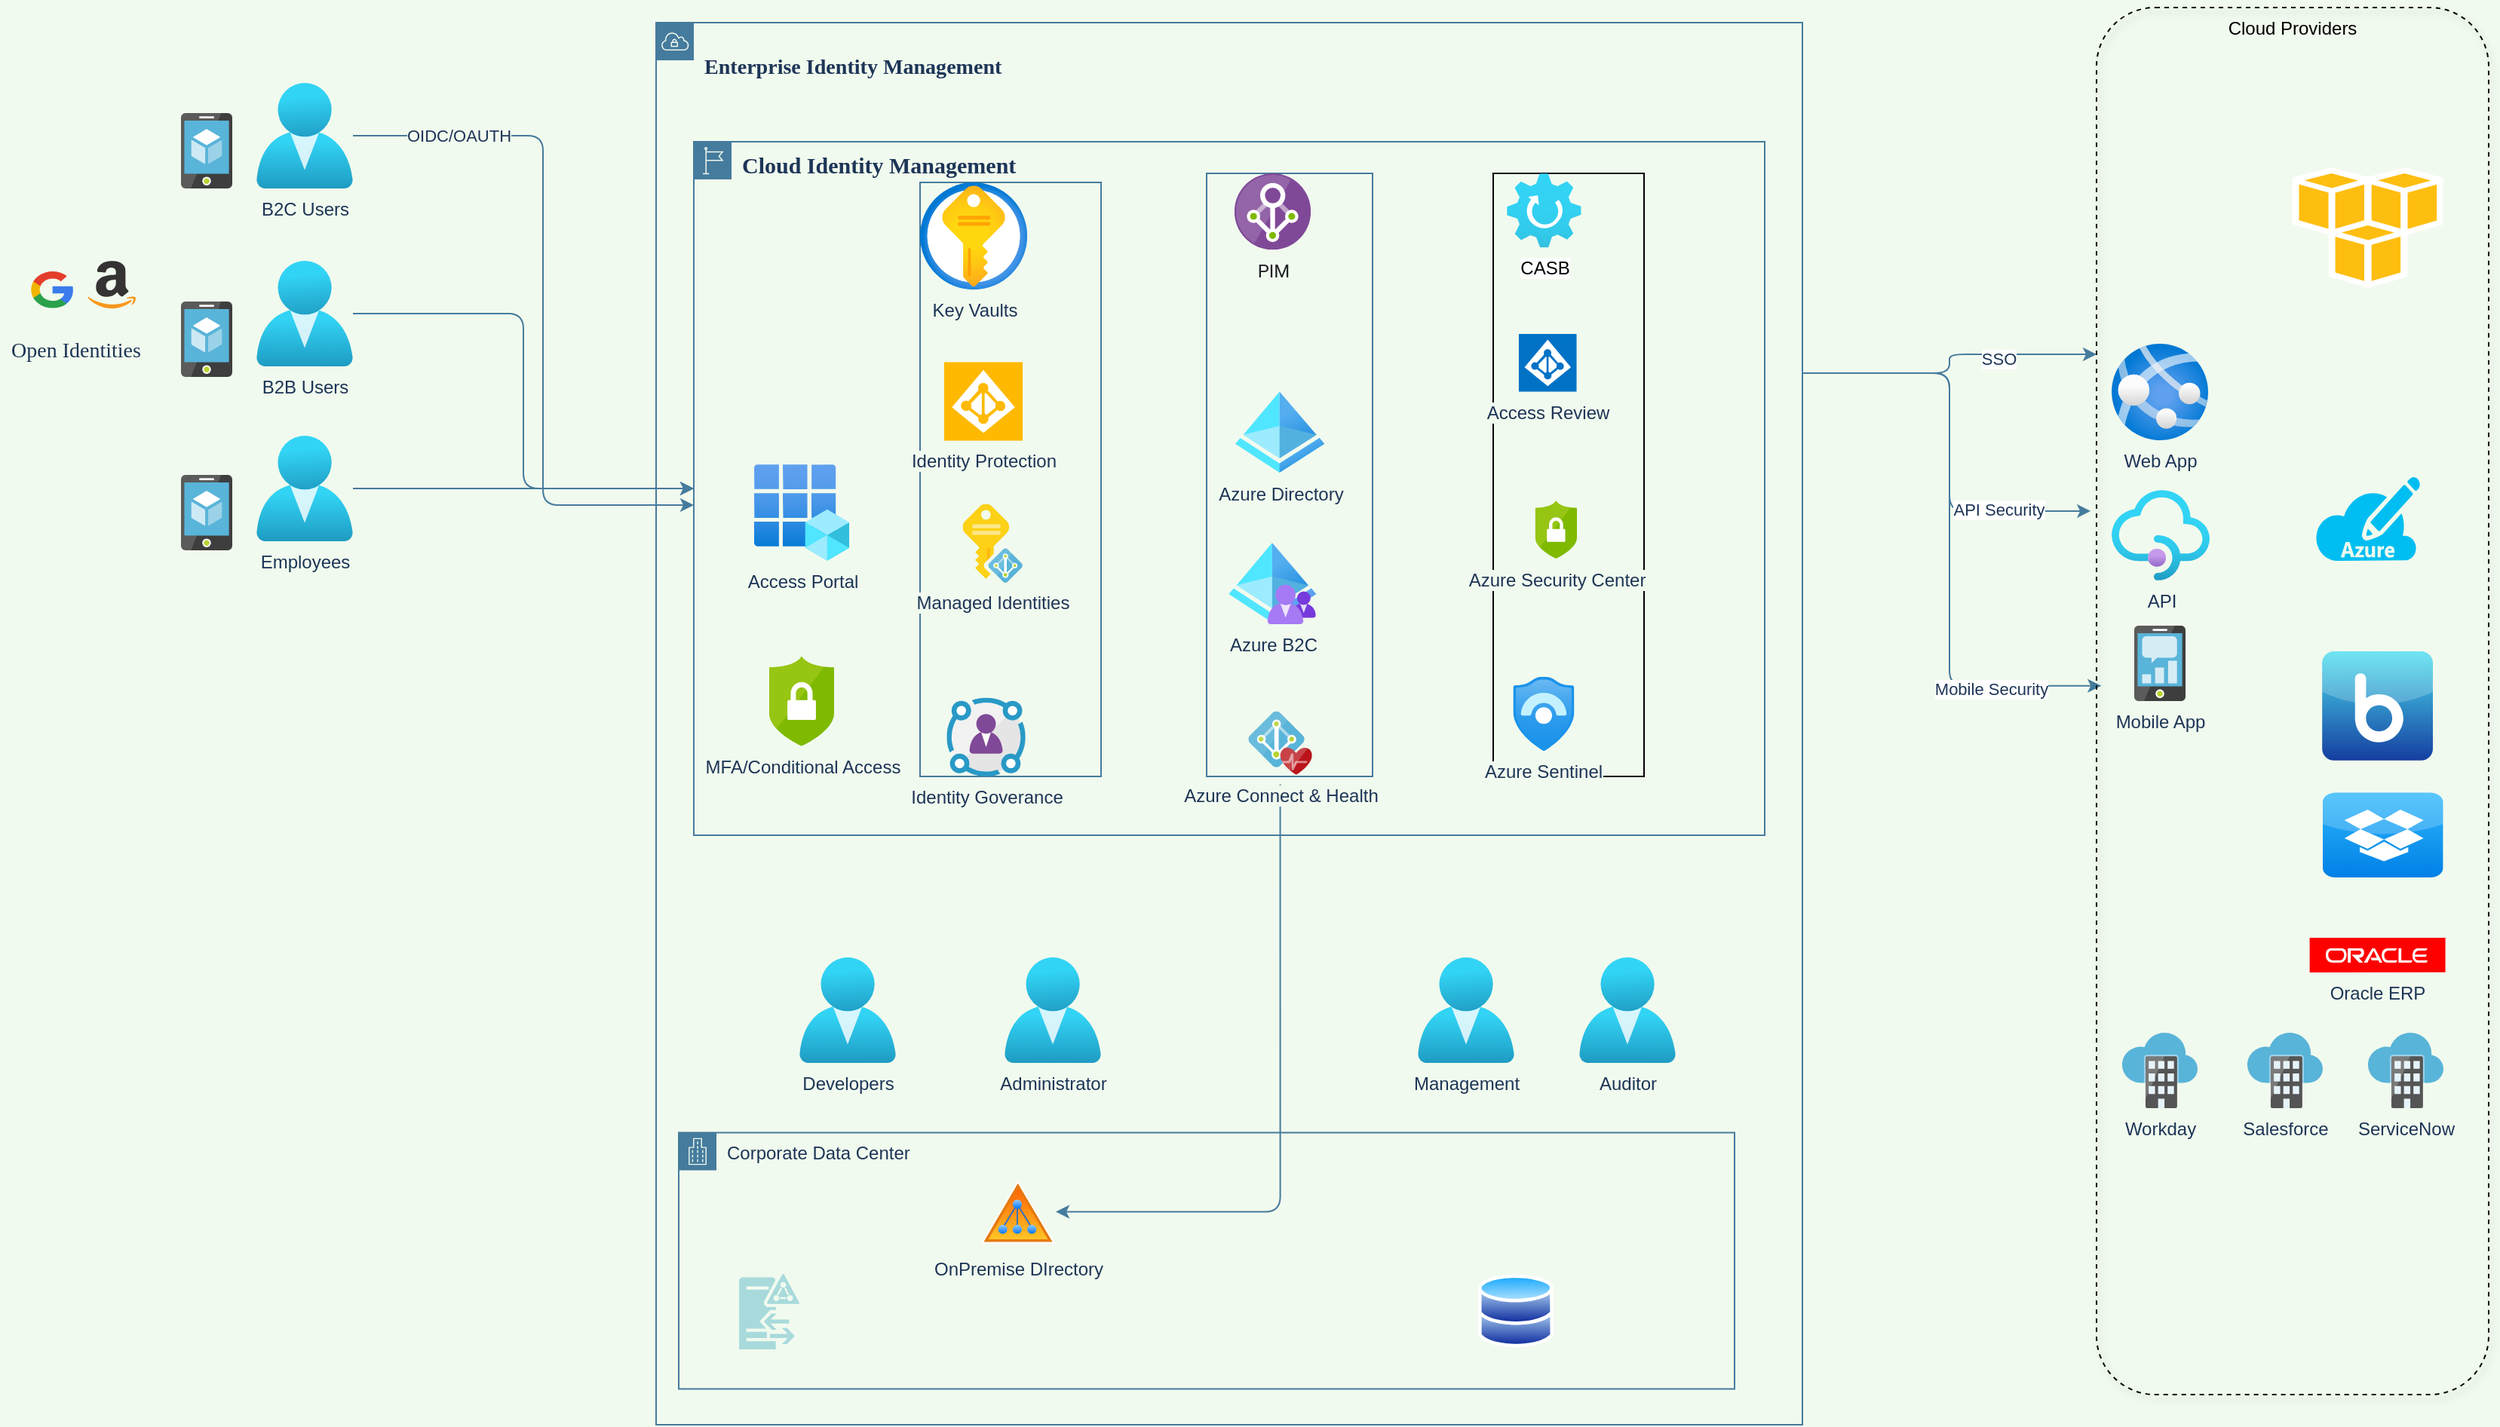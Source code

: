<mxfile version="14.4.7" type="device" pages="3"><diagram name="CloudIAM" id="6y0CtsykKZ-KS0yolj8F"><mxGraphModel dx="2996" dy="1016" grid="1" gridSize="10" guides="1" tooltips="1" connect="1" arrows="1" fold="1" page="1" pageScale="1" pageWidth="1100" pageHeight="850" background="#F1FAEE" math="0" shadow="0"><root><mxCell id="drt8eTg8MoOaeb7MEPKN-0"/><mxCell id="drt8eTg8MoOaeb7MEPKN-1" parent="drt8eTg8MoOaeb7MEPKN-0"/><mxCell id="drt8eTg8MoOaeb7MEPKN-38" value="&lt;font face=&quot;Garamond&quot; style=&quot;font-size: 15px&quot;&gt;&lt;b&gt;Cloud Identity Management&lt;/b&gt;&lt;/font&gt;" style="points=[[0,0],[0.25,0],[0.5,0],[0.75,0],[1,0],[1,0.25],[1,0.5],[1,0.75],[1,1],[0.75,1],[0.5,1],[0.25,1],[0,1],[0,0.75],[0,0.5],[0,0.25]];outlineConnect=0;html=1;whiteSpace=wrap;fontSize=12;fontStyle=0;shape=mxgraph.aws4.group;grIcon=mxgraph.aws4.group_region;strokeColor=#457B9D;fillColor=none;verticalAlign=top;align=left;spacingLeft=30;fontColor=#1D3557;rounded=1;" parent="drt8eTg8MoOaeb7MEPKN-1" vertex="1"><mxGeometry x="-110" y="119" width="710" height="460" as="geometry"/></mxCell><mxCell id="Voh2eS9K8UcMuq8Gg0gp-1" value="&lt;h3&gt;&lt;font face=&quot;Garamond&quot;&gt;Enterprise Identity Management&lt;/font&gt;&lt;/h3&gt;" style="points=[[0,0],[0.25,0],[0.5,0],[0.75,0],[1,0],[1,0.25],[1,0.5],[1,0.75],[1,1],[0.75,1],[0.5,1],[0.25,1],[0,1],[0,0.75],[0,0.5],[0,0.25]];outlineConnect=0;html=1;whiteSpace=wrap;fontSize=12;fontStyle=0;shape=mxgraph.aws4.group;grIcon=mxgraph.aws4.group_vpc;strokeColor=#457B9D;verticalAlign=top;align=left;spacingLeft=30;fontColor=#1D3557;dashed=0;rounded=1;fillColor=none;" parent="drt8eTg8MoOaeb7MEPKN-1" vertex="1"><mxGeometry x="-135" y="40" width="760" height="930" as="geometry"/></mxCell><mxCell id="MQi9UcQUqZfLRA6vxtjV-2" value="" style="group;strokeColor=#457B9D;" vertex="1" connectable="0" parent="drt8eTg8MoOaeb7MEPKN-1"><mxGeometry x="40" y="146" width="120" height="394" as="geometry"/></mxCell><mxCell id="drt8eTg8MoOaeb7MEPKN-6" value="Identity Goverance" style="aspect=fixed;html=1;points=[];align=center;image;fontSize=12;image=img/lib/mscae/Identity_Governance.svg;labelBackgroundColor=#F1FAEE;fillColor=#A8DADC;strokeColor=#457B9D;fontColor=#1D3557;rounded=1;" parent="MQi9UcQUqZfLRA6vxtjV-2" vertex="1"><mxGeometry x="17.647" y="341.745" width="52.255" height="52.255" as="geometry"/></mxCell><mxCell id="drt8eTg8MoOaeb7MEPKN-25" value="Key Vaults" style="aspect=fixed;html=1;points=[];align=center;image;fontSize=12;image=img/lib/azure2/security/Key_Vaults.svg;labelBackgroundColor=#F1FAEE;fillColor=#A8DADC;strokeColor=#457B9D;fontColor=#1D3557;rounded=1;" parent="MQi9UcQUqZfLRA6vxtjV-2" vertex="1"><mxGeometry width="71.066" height="71.066" as="geometry"/></mxCell><mxCell id="zg9xgqxtzKJcGVUbZolk-15" value="Managed Identities" style="aspect=fixed;html=1;points=[];align=center;image;fontSize=12;image=img/lib/mscae/Managed_Identities.svg;fillColor=#A8DADC;labelBackgroundColor=#F1FAEE;strokeColor=#457B9D;fontColor=#1D3557;rounded=1;" parent="MQi9UcQUqZfLRA6vxtjV-2" vertex="1"><mxGeometry x="28.235" y="213.199" width="39.714" height="52.255" as="geometry"/></mxCell><mxCell id="zg9xgqxtzKJcGVUbZolk-16" value="Identity Protection" style="aspect=fixed;html=1;points=[];align=center;image;fontSize=12;image=img/lib/mscae/Azure_AD_Identity_Protection.svg;fillColor=#A8DADC;labelBackgroundColor=#F1FAEE;strokeColor=#457B9D;fontColor=#1D3557;rounded=1;" parent="MQi9UcQUqZfLRA6vxtjV-2" vertex="1"><mxGeometry x="15.882" y="119.141" width="52.255" height="52.255" as="geometry"/></mxCell><mxCell id="FXHKdnSzcg1oPeehASFl-3" style="edgeStyle=orthogonalEdgeStyle;rounded=1;sketch=0;orthogonalLoop=1;jettySize=auto;html=1;entryX=0;entryY=0.25;entryDx=0;entryDy=0;strokeColor=#457B9D;fillColor=#A8DADC;fontColor=#1D3557;exitX=1;exitY=0.25;exitDx=0;exitDy=0;" parent="drt8eTg8MoOaeb7MEPKN-1" source="Voh2eS9K8UcMuq8Gg0gp-1" target="drt8eTg8MoOaeb7MEPKN-59" edge="1"><mxGeometry relative="1" as="geometry"/></mxCell><mxCell id="FXHKdnSzcg1oPeehASFl-7" value="SSO" style="edgeLabel;html=1;align=center;verticalAlign=middle;resizable=0;points=[];fontColor=#1D3557;" parent="FXHKdnSzcg1oPeehASFl-3" vertex="1" connectable="0"><mxGeometry x="0.366" y="-2" relative="1" as="geometry"><mxPoint x="1" y="1" as="offset"/></mxGeometry></mxCell><mxCell id="FXHKdnSzcg1oPeehASFl-4" style="edgeStyle=orthogonalEdgeStyle;rounded=1;sketch=0;orthogonalLoop=1;jettySize=auto;html=1;exitX=1;exitY=0.25;exitDx=0;exitDy=0;entryX=-0.015;entryY=0.363;entryDx=0;entryDy=0;entryPerimeter=0;strokeColor=#457B9D;fillColor=#A8DADC;fontColor=#1D3557;" parent="drt8eTg8MoOaeb7MEPKN-1" source="Voh2eS9K8UcMuq8Gg0gp-1" target="drt8eTg8MoOaeb7MEPKN-59" edge="1"><mxGeometry relative="1" as="geometry"/></mxCell><mxCell id="FXHKdnSzcg1oPeehASFl-8" value="API Security" style="edgeLabel;html=1;align=center;verticalAlign=middle;resizable=0;points=[];fontColor=#1D3557;" parent="FXHKdnSzcg1oPeehASFl-4" vertex="1" connectable="0"><mxGeometry x="0.565" y="1" relative="1" as="geometry"><mxPoint as="offset"/></mxGeometry></mxCell><mxCell id="FXHKdnSzcg1oPeehASFl-5" style="edgeStyle=orthogonalEdgeStyle;rounded=1;sketch=0;orthogonalLoop=1;jettySize=auto;html=1;exitX=1;exitY=0.25;exitDx=0;exitDy=0;entryX=0.012;entryY=0.489;entryDx=0;entryDy=0;entryPerimeter=0;strokeColor=#457B9D;fillColor=#A8DADC;fontColor=#1D3557;" parent="drt8eTg8MoOaeb7MEPKN-1" source="Voh2eS9K8UcMuq8Gg0gp-1" target="drt8eTg8MoOaeb7MEPKN-59" edge="1"><mxGeometry relative="1" as="geometry"/></mxCell><mxCell id="FXHKdnSzcg1oPeehASFl-9" value="Mobile Security" style="edgeLabel;html=1;align=center;verticalAlign=middle;resizable=0;points=[];fontColor=#1D3557;" parent="FXHKdnSzcg1oPeehASFl-5" vertex="1" connectable="0"><mxGeometry x="0.641" y="-2" relative="1" as="geometry"><mxPoint as="offset"/></mxGeometry></mxCell><mxCell id="drt8eTg8MoOaeb7MEPKN-63" value="Corporate Data Center" style="points=[[0,0],[0.25,0],[0.5,0],[0.75,0],[1,0],[1,0.25],[1,0.5],[1,0.75],[1,1],[0.75,1],[0.5,1],[0.25,1],[0,1],[0,0.75],[0,0.5],[0,0.25]];outlineConnect=0;html=1;whiteSpace=wrap;fontSize=12;fontStyle=0;shape=mxgraph.aws4.group;grIcon=mxgraph.aws4.group_corporate_data_center;strokeColor=#457B9D;fillColor=none;verticalAlign=top;align=left;spacingLeft=30;fontColor=#1D3557;dashed=0;rounded=1;labelBorderColor=none;labelBackgroundColor=none;" parent="drt8eTg8MoOaeb7MEPKN-1" vertex="1"><mxGeometry x="-120" y="776.25" width="700" height="170" as="geometry"/></mxCell><mxCell id="drt8eTg8MoOaeb7MEPKN-52" style="edgeStyle=orthogonalEdgeStyle;orthogonalLoop=1;jettySize=auto;html=1;labelBackgroundColor=#F1FAEE;strokeColor=#457B9D;fontColor=#1D3557;" parent="drt8eTg8MoOaeb7MEPKN-1" source="drt8eTg8MoOaeb7MEPKN-7" target="drt8eTg8MoOaeb7MEPKN-38" edge="1" treatAsSingle="0"><mxGeometry relative="1" as="geometry"><Array as="points"><mxPoint x="-210" y="115"/><mxPoint x="-210" y="360"/></Array></mxGeometry></mxCell><mxCell id="drt8eTg8MoOaeb7MEPKN-54" value="OIDC/OAUTH" style="edgeLabel;html=1;align=center;verticalAlign=middle;resizable=0;points=[];labelBackgroundColor=#F1FAEE;fontColor=#1D3557;rounded=1;" parent="drt8eTg8MoOaeb7MEPKN-52" vertex="1" connectable="0"><mxGeometry x="-0.704" relative="1" as="geometry"><mxPoint as="offset"/></mxGeometry></mxCell><mxCell id="drt8eTg8MoOaeb7MEPKN-7" value="B2C Users" style="aspect=fixed;html=1;points=[];align=center;image;fontSize=12;image=img/lib/azure2/identity/Users.svg;labelBackgroundColor=#F1FAEE;fillColor=#A8DADC;strokeColor=#457B9D;fontColor=#1D3557;rounded=1;" parent="drt8eTg8MoOaeb7MEPKN-1" vertex="1"><mxGeometry x="-400" y="80" width="64" height="70" as="geometry"/></mxCell><mxCell id="drt8eTg8MoOaeb7MEPKN-26" value="" style="aspect=fixed;html=1;points=[];align=center;image;fontSize=12;image=img/lib/mscae/App_Service_Mobile_App.svg;labelBackgroundColor=#F1FAEE;fillColor=#A8DADC;strokeColor=#457B9D;fontColor=#1D3557;rounded=1;" parent="drt8eTg8MoOaeb7MEPKN-1" vertex="1"><mxGeometry x="-450" y="100" width="34" height="50" as="geometry"/></mxCell><mxCell id="drt8eTg8MoOaeb7MEPKN-29" value="Administrator" style="aspect=fixed;html=1;points=[];align=center;image;fontSize=12;image=img/lib/azure2/identity/Users.svg;labelBackgroundColor=#F1FAEE;fillColor=#A8DADC;strokeColor=#457B9D;fontColor=#1D3557;rounded=1;" parent="drt8eTg8MoOaeb7MEPKN-1" vertex="1"><mxGeometry x="96" y="660" width="64" height="70" as="geometry"/></mxCell><mxCell id="drt8eTg8MoOaeb7MEPKN-30" value="Auditor" style="aspect=fixed;html=1;points=[];align=center;image;fontSize=12;image=img/lib/azure2/identity/Users.svg;labelBackgroundColor=#F1FAEE;fillColor=#A8DADC;strokeColor=#457B9D;fontColor=#1D3557;rounded=1;" parent="drt8eTg8MoOaeb7MEPKN-1" vertex="1"><mxGeometry x="477" y="660" width="64" height="70" as="geometry"/></mxCell><mxCell id="drt8eTg8MoOaeb7MEPKN-56" value="API" style="aspect=fixed;html=1;points=[];align=center;image;fontSize=12;image=img/lib/azure2/app_services/API_Management_Services.svg;labelBackgroundColor=#F1FAEE;fillColor=#A8DADC;strokeColor=#457B9D;fontColor=#1D3557;rounded=1;" parent="drt8eTg8MoOaeb7MEPKN-1" vertex="1"><mxGeometry x="830" y="350" width="65" height="60" as="geometry"/></mxCell><mxCell id="drt8eTg8MoOaeb7MEPKN-57" value="Web App" style="aspect=fixed;html=1;points=[];align=center;image;fontSize=12;image=img/lib/azure2/app_services/App_Services.svg;labelBackgroundColor=#F1FAEE;fillColor=#A8DADC;strokeColor=#457B9D;fontColor=#1D3557;rounded=1;" parent="drt8eTg8MoOaeb7MEPKN-1" vertex="1"><mxGeometry x="830" y="253" width="64" height="64" as="geometry"/></mxCell><mxCell id="drt8eTg8MoOaeb7MEPKN-58" value="Mobile App" style="aspect=fixed;html=1;points=[];align=center;image;fontSize=12;image=img/lib/mscae/Mobile_Engagement.svg;labelBackgroundColor=#F1FAEE;fillColor=#A8DADC;strokeColor=#457B9D;fontColor=#1D3557;rounded=1;" parent="drt8eTg8MoOaeb7MEPKN-1" vertex="1"><mxGeometry x="845" y="440" width="34" height="50" as="geometry"/></mxCell><mxCell id="FXHKdnSzcg1oPeehASFl-10" style="edgeStyle=orthogonalEdgeStyle;rounded=1;sketch=0;orthogonalLoop=1;jettySize=auto;html=1;entryX=0.5;entryY=1.14;entryDx=0;entryDy=0;entryPerimeter=0;strokeColor=#457B9D;fillColor=#A8DADC;fontColor=#1D3557;startArrow=classic;startFill=1;" parent="drt8eTg8MoOaeb7MEPKN-1" source="drt8eTg8MoOaeb7MEPKN-60" target="zg9xgqxtzKJcGVUbZolk-14" edge="1"><mxGeometry relative="1" as="geometry"/></mxCell><mxCell id="drt8eTg8MoOaeb7MEPKN-60" value="OnPremise DIrectory" style="aspect=fixed;perimeter=ellipsePerimeter;html=1;align=center;shadow=0;dashed=0;spacingTop=3;image;image=img/lib/active_directory/active_directory.svg;labelBackgroundColor=#F1FAEE;fillColor=#A8DADC;strokeColor=#457B9D;fontColor=#1D3557;rounded=1;" parent="drt8eTg8MoOaeb7MEPKN-1" vertex="1"><mxGeometry x="80" y="807.5" width="50" height="42.5" as="geometry"/></mxCell><mxCell id="FXHKdnSzcg1oPeehASFl-1" style="edgeStyle=orthogonalEdgeStyle;orthogonalLoop=1;jettySize=auto;html=1;labelBackgroundColor=#F1FAEE;strokeColor=#457B9D;fontColor=#1D3557;" parent="drt8eTg8MoOaeb7MEPKN-1" source="4qXf8VUwn3xG6C01kqq5-2" target="drt8eTg8MoOaeb7MEPKN-38" edge="1"><mxGeometry relative="1" as="geometry"><mxPoint x="-290" y="360" as="targetPoint"/></mxGeometry></mxCell><mxCell id="4qXf8VUwn3xG6C01kqq5-2" value="B2B Users" style="aspect=fixed;html=1;points=[];align=center;image;fontSize=12;image=img/lib/azure2/identity/Users.svg;labelBackgroundColor=#F1FAEE;fillColor=#A8DADC;strokeColor=#457B9D;fontColor=#1D3557;rounded=1;" parent="drt8eTg8MoOaeb7MEPKN-1" vertex="1"><mxGeometry x="-400" y="198" width="64" height="70" as="geometry"/></mxCell><mxCell id="FXHKdnSzcg1oPeehASFl-2" style="edgeStyle=orthogonalEdgeStyle;orthogonalLoop=1;jettySize=auto;html=1;labelBackgroundColor=#F1FAEE;strokeColor=#457B9D;fontColor=#1D3557;" parent="drt8eTg8MoOaeb7MEPKN-1" source="E6-3C0sSrWsDTg3oMMAU-0" target="drt8eTg8MoOaeb7MEPKN-38" edge="1"><mxGeometry relative="1" as="geometry"/></mxCell><mxCell id="E6-3C0sSrWsDTg3oMMAU-0" value="Employees" style="aspect=fixed;html=1;points=[];align=center;image;fontSize=12;image=img/lib/azure2/identity/Users.svg;labelBackgroundColor=#F1FAEE;fillColor=#A8DADC;strokeColor=#457B9D;fontColor=#1D3557;rounded=1;" parent="drt8eTg8MoOaeb7MEPKN-1" vertex="1"><mxGeometry x="-400" y="314" width="64" height="70" as="geometry"/></mxCell><mxCell id="zg9xgqxtzKJcGVUbZolk-3" value="" style="aspect=fixed;html=1;points=[];align=center;image;fontSize=12;image=img/lib/mscae/App_Service_Mobile_App.svg;labelBackgroundColor=#F1FAEE;fillColor=#A8DADC;strokeColor=#457B9D;fontColor=#1D3557;rounded=1;" parent="drt8eTg8MoOaeb7MEPKN-1" vertex="1"><mxGeometry x="-450" y="225" width="34" height="50" as="geometry"/></mxCell><mxCell id="zg9xgqxtzKJcGVUbZolk-4" value="" style="aspect=fixed;html=1;points=[];align=center;image;fontSize=12;image=img/lib/mscae/App_Service_Mobile_App.svg;labelBackgroundColor=#F1FAEE;fillColor=#A8DADC;strokeColor=#457B9D;fontColor=#1D3557;rounded=1;" parent="drt8eTg8MoOaeb7MEPKN-1" vertex="1"><mxGeometry x="-450" y="340" width="34" height="50" as="geometry"/></mxCell><mxCell id="zg9xgqxtzKJcGVUbZolk-11" value="" style="aspect=fixed;pointerEvents=1;shadow=0;dashed=0;html=1;strokeColor=none;labelPosition=center;verticalLabelPosition=bottom;verticalAlign=top;align=center;fillColor=#A8DADC;shape=mxgraph.mscae.enterprise.d;fontColor=#1D3557;rounded=1;" parent="drt8eTg8MoOaeb7MEPKN-1" vertex="1"><mxGeometry x="-80" y="870" width="40" height="50" as="geometry"/></mxCell><mxCell id="zg9xgqxtzKJcGVUbZolk-17" value="MFA/Conditional Access" style="aspect=fixed;html=1;points=[];align=center;image;fontSize=12;image=img/lib/mscae/Security_Center.svg;fillColor=#A8DADC;labelBackgroundColor=#F1FAEE;strokeColor=#457B9D;fontColor=#1D3557;rounded=1;" parent="drt8eTg8MoOaeb7MEPKN-1" vertex="1"><mxGeometry x="-60" y="460.14" width="43" height="59.72" as="geometry"/></mxCell><mxCell id="zg9xgqxtzKJcGVUbZolk-20" value="Salesforce" style="aspect=fixed;html=1;points=[];align=center;image;fontSize=12;image=img/lib/mscae/Software_as_a_Service.svg;fillColor=#A8DADC;labelBackgroundColor=#F1FAEE;strokeColor=#457B9D;fontColor=#1D3557;rounded=1;" parent="drt8eTg8MoOaeb7MEPKN-1" vertex="1"><mxGeometry x="920" y="710" width="50" height="50" as="geometry"/></mxCell><mxCell id="zg9xgqxtzKJcGVUbZolk-21" value="ServiceNow" style="aspect=fixed;html=1;points=[];align=center;image;fontSize=12;image=img/lib/mscae/Software_as_a_Service.svg;fillColor=#A8DADC;labelBackgroundColor=#F1FAEE;strokeColor=#457B9D;fontColor=#1D3557;rounded=1;" parent="drt8eTg8MoOaeb7MEPKN-1" vertex="1"><mxGeometry x="1000" y="710" width="50" height="50" as="geometry"/></mxCell><mxCell id="zg9xgqxtzKJcGVUbZolk-24" value="Workday" style="aspect=fixed;html=1;points=[];align=center;image;fontSize=12;image=img/lib/mscae/Software_as_a_Service.svg;fillColor=#A8DADC;labelBackgroundColor=#F1FAEE;strokeColor=#457B9D;fontColor=#1D3557;rounded=1;" parent="drt8eTg8MoOaeb7MEPKN-1" vertex="1"><mxGeometry x="837" y="710" width="50" height="50" as="geometry"/></mxCell><mxCell id="zg9xgqxtzKJcGVUbZolk-34" value="Developers" style="aspect=fixed;html=1;points=[];align=center;image;fontSize=12;image=img/lib/azure2/identity/Users.svg;labelBackgroundColor=#F1FAEE;fillColor=#A8DADC;strokeColor=#457B9D;fontColor=#1D3557;rounded=1;" parent="drt8eTg8MoOaeb7MEPKN-1" vertex="1"><mxGeometry x="-40" y="660" width="64" height="70" as="geometry"/></mxCell><mxCell id="zg9xgqxtzKJcGVUbZolk-35" value="Management" style="aspect=fixed;html=1;points=[];align=center;image;fontSize=12;image=img/lib/azure2/identity/Users.svg;labelBackgroundColor=#F1FAEE;fillColor=#A8DADC;strokeColor=#457B9D;fontColor=#1D3557;rounded=1;" parent="drt8eTg8MoOaeb7MEPKN-1" vertex="1"><mxGeometry x="370" y="660" width="64" height="70" as="geometry"/></mxCell><mxCell id="Voh2eS9K8UcMuq8Gg0gp-0" value="" style="aspect=fixed;perimeter=ellipsePerimeter;html=1;align=center;shadow=0;dashed=0;spacingTop=3;image;image=img/lib/active_directory/databases.svg;labelBackgroundColor=#F1FAEE;fillColor=#A8DADC;strokeColor=#457B9D;fontColor=#1D3557;rounded=1;" parent="drt8eTg8MoOaeb7MEPKN-1" vertex="1"><mxGeometry x="410" y="870" width="50" height="49" as="geometry"/></mxCell><mxCell id="FXHKdnSzcg1oPeehASFl-0" value="Access Portal" style="aspect=fixed;html=1;points=[];align=center;image;fontSize=12;image=img/lib/azure2/identity/App_Registrations.svg;labelBackgroundColor=#F1FAEE;fillColor=#A8DADC;strokeColor=#457B9D;fontColor=#1D3557;rounded=1;" parent="drt8eTg8MoOaeb7MEPKN-1" vertex="1"><mxGeometry x="-70" y="333" width="63" height="64" as="geometry"/></mxCell><mxCell id="FXHKdnSzcg1oPeehASFl-31" value="" style="group;rounded=0;shadow=0;glass=0;" parent="drt8eTg8MoOaeb7MEPKN-1" vertex="1" connectable="0"><mxGeometry x="940.0" y="136" width="128" height="534" as="geometry"/></mxCell><mxCell id="FXHKdnSzcg1oPeehASFl-20" value="" style="dashed=0;outlineConnect=0;html=1;align=center;labelPosition=center;verticalLabelPosition=bottom;verticalAlign=top;shape=mxgraph.webicons.box;fillColor=#4CDFEF;gradientColor=#153EA0;rounded=1;sketch=0;strokeColor=#457B9D;fontColor=#1D3557;" parent="FXHKdnSzcg1oPeehASFl-31" vertex="1"><mxGeometry x="29.6" y="321" width="73.4" height="72.4" as="geometry"/></mxCell><mxCell id="FXHKdnSzcg1oPeehASFl-21" value="" style="dashed=0;outlineConnect=0;html=1;align=center;labelPosition=center;verticalLabelPosition=bottom;verticalAlign=top;shape=mxgraph.webicons.dropbox2;fillColor=#2FB8FC;gradientColor=#0080E6;rounded=1;sketch=0;strokeColor=#457B9D;fontColor=#1D3557;" parent="FXHKdnSzcg1oPeehASFl-31" vertex="1"><mxGeometry x="30.0" y="414.8" width="79.7" height="56.2" as="geometry"/></mxCell><mxCell id="FXHKdnSzcg1oPeehASFl-22" value="" style="shape=image;html=1;verticalAlign=top;verticalLabelPosition=bottom;labelBackgroundColor=#ffffff;imageAspect=0;aspect=fixed;image=https://cdn1.iconfinder.com/data/icons/google-s-logo/150/Google_Icons-18-128.png;rounded=1;sketch=0;strokeColor=#457B9D;fillColor=#A8DADC;fontColor=#1D3557;" parent="FXHKdnSzcg1oPeehASFl-31" vertex="1"><mxGeometry y="71" width="128" height="128" as="geometry"/></mxCell><mxCell id="FXHKdnSzcg1oPeehASFl-23" value="" style="dashed=0;outlineConnect=0;html=1;align=center;labelPosition=center;verticalLabelPosition=bottom;verticalAlign=top;shape=mxgraph.weblogos.aws;rounded=1;sketch=0;strokeColor=#457B9D;fillColor=#A8DADC;fontColor=#1D3557;" parent="FXHKdnSzcg1oPeehASFl-31" vertex="1"><mxGeometry x="9.7" width="100" height="80" as="geometry"/></mxCell><mxCell id="FXHKdnSzcg1oPeehASFl-24" value="Oracle ERP" style="dashed=0;outlineConnect=0;html=1;align=center;labelPosition=center;verticalLabelPosition=bottom;verticalAlign=top;shape=mxgraph.weblogos.oracle;fillColor=#FF0000;strokeColor=none;rounded=1;sketch=0;fontColor=#1D3557;" parent="FXHKdnSzcg1oPeehASFl-31" vertex="1"><mxGeometry x="21.3" y="511" width="90" height="23" as="geometry"/></mxCell><mxCell id="FXHKdnSzcg1oPeehASFl-30" value="" style="verticalLabelPosition=bottom;html=1;verticalAlign=top;align=center;strokeColor=none;fillColor=#00BEF2;shape=mxgraph.azure.azure_subscription;rounded=1;sketch=0;fontColor=#1D3557;" parent="FXHKdnSzcg1oPeehASFl-31" vertex="1"><mxGeometry x="24.7" y="205" width="70" height="56" as="geometry"/></mxCell><mxCell id="FXHKdnSzcg1oPeehASFl-34" value="" style="group" parent="drt8eTg8MoOaeb7MEPKN-1" vertex="1" connectable="0"><mxGeometry x="-550" y="170" width="70" height="60" as="geometry"/></mxCell><mxCell id="FXHKdnSzcg1oPeehASFl-12" value="" style="shape=image;html=1;verticalAlign=top;verticalLabelPosition=bottom;labelBackgroundColor=#ffffff;imageAspect=0;aspect=fixed;image=https://cdn2.iconfinder.com/data/icons/social-18/512/Facebook-2-128.png;rounded=1;sketch=0;strokeColor=#457B9D;fillColor=#A8DADC;fontColor=#1D3557;" parent="FXHKdnSzcg1oPeehASFl-34" vertex="1"><mxGeometry x="0.6" width="28" height="28" as="geometry"/></mxCell><mxCell id="FXHKdnSzcg1oPeehASFl-13" value="" style="shape=image;html=1;verticalAlign=top;verticalLabelPosition=bottom;labelBackgroundColor=#ffffff;imageAspect=0;aspect=fixed;image=https://cdn2.iconfinder.com/data/icons/social-media-applications/64/social_media_applications_14-linkedin-128.png;rounded=1;sketch=0;strokeColor=#457B9D;fillColor=#A8DADC;fontColor=#1D3557;" parent="FXHKdnSzcg1oPeehASFl-34" vertex="1"><mxGeometry x="40" y="1" width="22" height="22" as="geometry"/></mxCell><mxCell id="FXHKdnSzcg1oPeehASFl-17" value="" style="dashed=0;outlineConnect=0;html=1;align=center;labelPosition=center;verticalLabelPosition=bottom;verticalAlign=top;shape=mxgraph.weblogos.google;rounded=1;sketch=0;strokeColor=#457B9D;fillColor=#A8DADC;fontColor=#1D3557;" parent="FXHKdnSzcg1oPeehASFl-34" vertex="1"><mxGeometry y="34" width="28.6" height="26" as="geometry"/></mxCell><mxCell id="FXHKdnSzcg1oPeehASFl-18" value="" style="dashed=0;outlineConnect=0;html=1;align=center;labelPosition=center;verticalLabelPosition=bottom;verticalAlign=top;shape=mxgraph.weblogos.amazon;rounded=1;sketch=0;strokeColor=#457B9D;fillColor=#A8DADC;fontColor=#1D3557;" parent="FXHKdnSzcg1oPeehASFl-34" vertex="1"><mxGeometry x="38" y="28" width="32" height="32" as="geometry"/></mxCell><mxCell id="FXHKdnSzcg1oPeehASFl-36" value="Open Identities" style="text;html=1;resizable=0;autosize=1;align=center;verticalAlign=middle;points=[];fillColor=none;strokeColor=none;rounded=0;shadow=0;glass=0;sketch=0;fontFamily=Garamond;fontSize=14;fontColor=#1D3557;" parent="drt8eTg8MoOaeb7MEPKN-1" vertex="1"><mxGeometry x="-570" y="248" width="100" height="20" as="geometry"/></mxCell><mxCell id="drt8eTg8MoOaeb7MEPKN-59" value="Cloud Providers" style="dashed=1;verticalAlign=top;fontStyle=0;rounded=1;shadow=1;fillColor=none;" parent="drt8eTg8MoOaeb7MEPKN-1" vertex="1"><mxGeometry x="820" y="30" width="260" height="920" as="geometry"/></mxCell><mxCell id="MQi9UcQUqZfLRA6vxtjV-0" value="" style="group;strokeColor=#000000;" vertex="1" connectable="0" parent="drt8eTg8MoOaeb7MEPKN-1"><mxGeometry x="420" y="140" width="100" height="400" as="geometry"/></mxCell><mxCell id="drt8eTg8MoOaeb7MEPKN-24" value="Azure Sentinel" style="aspect=fixed;html=1;points=[];align=center;image;fontSize=12;image=img/lib/azure2/security/Azure_Sentinel.svg;labelBackgroundColor=#F1FAEE;fillColor=#A8DADC;strokeColor=#457B9D;fontColor=#1D3557;rounded=1;" parent="MQi9UcQUqZfLRA6vxtjV-0" vertex="1"><mxGeometry x="13.216" y="333.85" width="40.546" height="49.231" as="geometry"/></mxCell><mxCell id="zg9xgqxtzKJcGVUbZolk-1" value="Azure Security Center" style="aspect=fixed;html=1;points=[];align=center;image;fontSize=12;image=img/lib/mscae/Security_Center.svg;labelBackgroundColor=#F1FAEE;fillColor=#A8DADC;strokeColor=#457B9D;fontColor=#1D3557;rounded=1;" parent="MQi9UcQUqZfLRA6vxtjV-0" vertex="1"><mxGeometry x="27.841" y="217.054" width="27.692" height="38.462" as="geometry"/></mxCell><mxCell id="zg9xgqxtzKJcGVUbZolk-13" value="Access Review" style="aspect=fixed;html=1;points=[];align=center;image;fontSize=12;image=img/lib/mscae/Access_Review.svg;fillColor=#A8DADC;labelBackgroundColor=#F1FAEE;strokeColor=#457B9D;fontColor=#1D3557;rounded=1;" parent="MQi9UcQUqZfLRA6vxtjV-0" vertex="1"><mxGeometry x="16.903" y="106.46" width="38.462" height="38.462" as="geometry"/></mxCell><mxCell id="FXHKdnSzcg1oPeehASFl-6" value="CASB" style="aspect=fixed;html=1;points=[];align=center;image;fontSize=12;image=img/lib/azure2/general/Gear.svg;rounded=1;sketch=0;strokeColor=#457B9D;fillColor=#A8DADC;" parent="MQi9UcQUqZfLRA6vxtjV-0" vertex="1"><mxGeometry x="9.091" width="49.231" height="49.231" as="geometry"/></mxCell><mxCell id="MQi9UcQUqZfLRA6vxtjV-1" value="" style="group;strokeColor=#457B9D;" vertex="1" connectable="0" parent="drt8eTg8MoOaeb7MEPKN-1"><mxGeometry x="230" y="140" width="110" height="400" as="geometry"/></mxCell><mxCell id="drt8eTg8MoOaeb7MEPKN-3" value="Azure Directory" style="aspect=fixed;html=1;points=[];align=center;image;fontSize=12;image=img/lib/azure2/identity/Azure_Active_Directory.svg;labelBackgroundColor=#F1FAEE;fillColor=#A8DADC;strokeColor=#457B9D;fontColor=#1D3557;rounded=1;" parent="MQi9UcQUqZfLRA6vxtjV-1" vertex="1"><mxGeometry x="19.01" y="144.589" width="59.091" height="54.026" as="geometry"/></mxCell><mxCell id="drt8eTg8MoOaeb7MEPKN-5" value="&lt;span style=&quot;color: rgb(32 , 33 , 36) ; font-family: &amp;#34;roboto&amp;#34; , &amp;#34;arial&amp;#34; , sans-serif ; text-align: left&quot;&gt;&lt;font style=&quot;font-size: 12px&quot;&gt;PIM&lt;/font&gt;&lt;/span&gt;" style="aspect=fixed;html=1;points=[];align=center;image;fontSize=12;image=img/lib/mscae/Azure_AD_Privileged_Identity_Management.svg;labelBackgroundColor=#F1FAEE;fillColor=#A8DADC;strokeColor=#457B9D;fontColor=#1D3557;rounded=1;" parent="MQi9UcQUqZfLRA6vxtjV-1" vertex="1"><mxGeometry x="18.428" width="50.649" height="50.649" as="geometry"/></mxCell><mxCell id="zg9xgqxtzKJcGVUbZolk-2" value="Azure B2C" style="aspect=fixed;html=1;points=[];align=center;image;fontSize=12;image=img/lib/azure2/identity/Azure_AD_B2C.svg;labelBackgroundColor=#F1FAEE;fillColor=#A8DADC;strokeColor=#457B9D;fontColor=#1D3557;rounded=1;" parent="MQi9UcQUqZfLRA6vxtjV-1" vertex="1"><mxGeometry x="14.528" y="245.022" width="58.247" height="54.026" as="geometry"/></mxCell><mxCell id="zg9xgqxtzKJcGVUbZolk-14" value="Azure Connect &amp;amp; Health" style="aspect=fixed;html=1;points=[];align=center;image;fontSize=12;image=img/lib/mscae/Active_Directory_Health_Monitoring.svg;fillColor=#A8DADC;labelBackgroundColor=#F1FAEE;strokeColor=#457B9D;fontColor=#1D3557;rounded=1;" parent="MQi9UcQUqZfLRA6vxtjV-1" vertex="1"><mxGeometry x="27.673" y="356.71" width="42.208" height="42.208" as="geometry"/></mxCell></root></mxGraphModel></diagram><diagram name="CloudIAM2" id="zxbcF0gU565n9G1W5spq"><mxGraphModel dx="2272" dy="762" grid="1" gridSize="10" guides="1" tooltips="1" connect="1" arrows="1" fold="1" page="1" pageScale="1" pageWidth="850" pageHeight="1100" background="#F4F1DE" math="0" shadow="0"><root><mxCell id="uhXIeIuFafpVGyCZubI2-0"/><mxCell id="uhXIeIuFafpVGyCZubI2-1" parent="uhXIeIuFafpVGyCZubI2-0"/><mxCell id="uhXIeIuFafpVGyCZubI2-2" value="&lt;h3&gt;&lt;font face=&quot;Garamond&quot;&gt;Enterprise Identity Management&lt;/font&gt;&lt;/h3&gt;" style="points=[[0,0],[0.25,0],[0.5,0],[0.75,0],[1,0],[1,0.25],[1,0.5],[1,0.75],[1,1],[0.75,1],[0.5,1],[0.25,1],[0,1],[0,0.75],[0,0.5],[0,0.25]];outlineConnect=0;html=1;whiteSpace=wrap;fontSize=12;fontStyle=0;shape=mxgraph.aws4.group;grIcon=mxgraph.aws4.group_vpc;strokeColor=#E07A5F;verticalAlign=top;align=left;spacingLeft=30;fontColor=#393C56;dashed=0;rounded=1;fillColor=none;" vertex="1" parent="uhXIeIuFafpVGyCZubI2-1"><mxGeometry x="-140" y="40" width="470" height="930" as="geometry"/></mxCell><mxCell id="uhXIeIuFafpVGyCZubI2-3" value="&lt;font face=&quot;Garamond&quot; style=&quot;font-size: 15px&quot;&gt;&lt;b&gt;Cloud Identity Management&lt;/b&gt;&lt;/font&gt;" style="points=[[0,0],[0.25,0],[0.5,0],[0.75,0],[1,0],[1,0.25],[1,0.5],[1,0.75],[1,1],[0.75,1],[0.5,1],[0.25,1],[0,1],[0,0.75],[0,0.5],[0,0.25]];outlineConnect=0;html=1;whiteSpace=wrap;fontSize=12;fontStyle=0;shape=mxgraph.aws4.group;grIcon=mxgraph.aws4.group_region;strokeColor=#E07A5F;fillColor=none;verticalAlign=top;align=left;spacingLeft=30;fontColor=#393C56;rounded=1;" vertex="1" parent="uhXIeIuFafpVGyCZubI2-1"><mxGeometry x="-120" y="122" width="420" height="460" as="geometry"/></mxCell><mxCell id="uhXIeIuFafpVGyCZubI2-4" value="Cloud Providers" style="dashed=1;verticalAlign=top;fontStyle=0;rounded=1;shadow=1;fillColor=none;strokeColor=#E07A5F;fontColor=#393C56;" vertex="1" parent="uhXIeIuFafpVGyCZubI2-1"><mxGeometry x="560" y="40" width="260" height="920" as="geometry"/></mxCell><mxCell id="uhXIeIuFafpVGyCZubI2-5" style="edgeStyle=orthogonalEdgeStyle;rounded=1;sketch=0;orthogonalLoop=1;jettySize=auto;html=1;entryX=0;entryY=0.25;entryDx=0;entryDy=0;strokeColor=#E07A5F;fillColor=#F2CC8F;fontColor=#393C56;exitX=1;exitY=0.25;exitDx=0;exitDy=0;labelBackgroundColor=#F4F1DE;" edge="1" parent="uhXIeIuFafpVGyCZubI2-1" source="uhXIeIuFafpVGyCZubI2-2" target="uhXIeIuFafpVGyCZubI2-4"><mxGeometry relative="1" as="geometry"/></mxCell><mxCell id="uhXIeIuFafpVGyCZubI2-6" value="SSO" style="edgeLabel;html=1;align=center;verticalAlign=middle;resizable=0;points=[];fontColor=#393C56;labelBackgroundColor=#F4F1DE;" vertex="1" connectable="0" parent="uhXIeIuFafpVGyCZubI2-5"><mxGeometry x="0.366" y="-2" relative="1" as="geometry"><mxPoint x="1" y="1" as="offset"/></mxGeometry></mxCell><mxCell id="uhXIeIuFafpVGyCZubI2-7" style="edgeStyle=orthogonalEdgeStyle;rounded=1;sketch=0;orthogonalLoop=1;jettySize=auto;html=1;exitX=1;exitY=0.25;exitDx=0;exitDy=0;entryX=-0.015;entryY=0.363;entryDx=0;entryDy=0;entryPerimeter=0;strokeColor=#E07A5F;fillColor=#F2CC8F;fontColor=#393C56;labelBackgroundColor=#F4F1DE;" edge="1" parent="uhXIeIuFafpVGyCZubI2-1" source="uhXIeIuFafpVGyCZubI2-2" target="uhXIeIuFafpVGyCZubI2-4"><mxGeometry relative="1" as="geometry"/></mxCell><mxCell id="uhXIeIuFafpVGyCZubI2-8" value="API Security" style="edgeLabel;html=1;align=center;verticalAlign=middle;resizable=0;points=[];fontColor=#393C56;labelBackgroundColor=#F4F1DE;" vertex="1" connectable="0" parent="uhXIeIuFafpVGyCZubI2-7"><mxGeometry x="0.565" y="1" relative="1" as="geometry"><mxPoint as="offset"/></mxGeometry></mxCell><mxCell id="uhXIeIuFafpVGyCZubI2-9" style="edgeStyle=orthogonalEdgeStyle;rounded=1;sketch=0;orthogonalLoop=1;jettySize=auto;html=1;exitX=1;exitY=0.25;exitDx=0;exitDy=0;entryX=0.012;entryY=0.489;entryDx=0;entryDy=0;entryPerimeter=0;strokeColor=#E07A5F;fillColor=#F2CC8F;fontColor=#393C56;labelBackgroundColor=#F4F1DE;" edge="1" parent="uhXIeIuFafpVGyCZubI2-1" source="uhXIeIuFafpVGyCZubI2-2" target="uhXIeIuFafpVGyCZubI2-4"><mxGeometry relative="1" as="geometry"/></mxCell><mxCell id="uhXIeIuFafpVGyCZubI2-10" value="Mobile Security" style="edgeLabel;html=1;align=center;verticalAlign=middle;resizable=0;points=[];fontColor=#393C56;labelBackgroundColor=#F4F1DE;" vertex="1" connectable="0" parent="uhXIeIuFafpVGyCZubI2-9"><mxGeometry x="0.641" y="-2" relative="1" as="geometry"><mxPoint as="offset"/></mxGeometry></mxCell><mxCell id="uhXIeIuFafpVGyCZubI2-11" value="Corporate Data Center" style="points=[[0,0],[0.25,0],[0.5,0],[0.75,0],[1,0],[1,0.25],[1,0.5],[1,0.75],[1,1],[0.75,1],[0.5,1],[0.25,1],[0,1],[0,0.75],[0,0.5],[0,0.25]];outlineConnect=0;html=1;whiteSpace=wrap;fontSize=12;fontStyle=0;shape=mxgraph.aws4.group;grIcon=mxgraph.aws4.group_corporate_data_center;strokeColor=#E07A5F;fillColor=none;verticalAlign=top;align=left;spacingLeft=30;fontColor=#393C56;dashed=0;rounded=1;" vertex="1" parent="uhXIeIuFafpVGyCZubI2-1"><mxGeometry x="-120" y="776.25" width="430" height="170" as="geometry"/></mxCell><mxCell id="uhXIeIuFafpVGyCZubI2-12" value="Azure Directory" style="aspect=fixed;html=1;points=[];align=center;image;fontSize=12;image=img/lib/azure2/identity/Azure_Active_Directory.svg;fillColor=#F2CC8F;strokeColor=#E07A5F;fontColor=#393C56;rounded=1;labelBackgroundColor=#F4F1DE;" vertex="1" parent="uhXIeIuFafpVGyCZubI2-1"><mxGeometry x="96.5" y="314" width="70" height="64" as="geometry"/></mxCell><mxCell id="uhXIeIuFafpVGyCZubI2-13" value="&lt;span style=&quot;color: rgb(32 , 33 , 36) ; font-family: &amp;#34;roboto&amp;#34; , &amp;#34;arial&amp;#34; , sans-serif ; text-align: left&quot;&gt;&lt;font style=&quot;font-size: 12px&quot;&gt;PIM&lt;/font&gt;&lt;/span&gt;" style="aspect=fixed;html=1;points=[];align=center;image;fontSize=12;image=img/lib/mscae/Azure_AD_Privileged_Identity_Management.svg;fillColor=#F2CC8F;strokeColor=#E07A5F;fontColor=#393C56;rounded=1;labelBackgroundColor=#F4F1DE;" vertex="1" parent="uhXIeIuFafpVGyCZubI2-1"><mxGeometry x="100" y="160" width="60" height="60" as="geometry"/></mxCell><mxCell id="uhXIeIuFafpVGyCZubI2-14" value="Identity Goverance" style="aspect=fixed;html=1;points=[];align=center;image;fontSize=12;image=img/lib/mscae/Identity_Governance.svg;fillColor=#F2CC8F;strokeColor=#E07A5F;fontColor=#393C56;rounded=1;labelBackgroundColor=#F4F1DE;" vertex="1" parent="uhXIeIuFafpVGyCZubI2-1"><mxGeometry x="-85" y="482" width="50" height="50" as="geometry"/></mxCell><mxCell id="uhXIeIuFafpVGyCZubI2-15" style="edgeStyle=orthogonalEdgeStyle;orthogonalLoop=1;jettySize=auto;html=1;strokeColor=#E07A5F;fontColor=#393C56;labelBackgroundColor=#F4F1DE;" edge="1" treatAsSingle="0" parent="uhXIeIuFafpVGyCZubI2-1" source="uhXIeIuFafpVGyCZubI2-17" target="uhXIeIuFafpVGyCZubI2-3"><mxGeometry relative="1" as="geometry"><Array as="points"><mxPoint x="-210" y="115"/><mxPoint x="-210" y="360"/></Array></mxGeometry></mxCell><mxCell id="uhXIeIuFafpVGyCZubI2-16" value="OIDC/OAUTH" style="edgeLabel;html=1;align=center;verticalAlign=middle;resizable=0;points=[];fontColor=#393C56;rounded=1;labelBackgroundColor=#F4F1DE;" vertex="1" connectable="0" parent="uhXIeIuFafpVGyCZubI2-15"><mxGeometry x="-0.704" relative="1" as="geometry"><mxPoint as="offset"/></mxGeometry></mxCell><mxCell id="uhXIeIuFafpVGyCZubI2-17" value="B2C Users" style="aspect=fixed;html=1;points=[];align=center;image;fontSize=12;image=img/lib/azure2/identity/Users.svg;fillColor=#F2CC8F;strokeColor=#E07A5F;fontColor=#393C56;rounded=1;labelBackgroundColor=#F4F1DE;" vertex="1" parent="uhXIeIuFafpVGyCZubI2-1"><mxGeometry x="-400" y="80" width="64" height="70" as="geometry"/></mxCell><mxCell id="uhXIeIuFafpVGyCZubI2-18" value="Azure Sentinel" style="aspect=fixed;html=1;points=[];align=center;image;fontSize=12;image=img/lib/azure2/security/Azure_Sentinel.svg;fillColor=#F2CC8F;strokeColor=#E07A5F;fontColor=#393C56;rounded=1;labelBackgroundColor=#F4F1DE;" vertex="1" parent="uhXIeIuFafpVGyCZubI2-1"><mxGeometry x="232.15" y="471" width="52.71" height="64" as="geometry"/></mxCell><mxCell id="uhXIeIuFafpVGyCZubI2-19" value="Key Vaults" style="aspect=fixed;html=1;points=[];align=center;image;fontSize=12;image=img/lib/azure2/security/Key_Vaults.svg;fillColor=#F2CC8F;strokeColor=#E07A5F;fontColor=#393C56;rounded=1;labelBackgroundColor=#F4F1DE;" vertex="1" parent="uhXIeIuFafpVGyCZubI2-1"><mxGeometry x="-2" y="150" width="68" height="68" as="geometry"/></mxCell><mxCell id="uhXIeIuFafpVGyCZubI2-20" value="" style="aspect=fixed;html=1;points=[];align=center;image;fontSize=12;image=img/lib/mscae/App_Service_Mobile_App.svg;fillColor=#F2CC8F;strokeColor=#E07A5F;fontColor=#393C56;rounded=1;labelBackgroundColor=#F4F1DE;" vertex="1" parent="uhXIeIuFafpVGyCZubI2-1"><mxGeometry x="-450" y="100" width="34" height="50" as="geometry"/></mxCell><mxCell id="uhXIeIuFafpVGyCZubI2-21" value="Administrator" style="aspect=fixed;html=1;points=[];align=center;image;fontSize=12;image=img/lib/azure2/identity/Users.svg;fillColor=#F2CC8F;strokeColor=#E07A5F;fontColor=#393C56;rounded=1;labelBackgroundColor=#F4F1DE;" vertex="1" parent="uhXIeIuFafpVGyCZubI2-1"><mxGeometry y="650" width="64" height="70" as="geometry"/></mxCell><mxCell id="uhXIeIuFafpVGyCZubI2-22" value="Auditor" style="aspect=fixed;html=1;points=[];align=center;image;fontSize=12;image=img/lib/azure2/identity/Users.svg;fillColor=#F2CC8F;strokeColor=#E07A5F;fontColor=#393C56;rounded=1;labelBackgroundColor=#F4F1DE;" vertex="1" parent="uhXIeIuFafpVGyCZubI2-1"><mxGeometry x="256" y="650" width="64" height="70" as="geometry"/></mxCell><mxCell id="uhXIeIuFafpVGyCZubI2-23" value="API" style="aspect=fixed;html=1;points=[];align=center;image;fontSize=12;image=img/lib/azure2/app_services/API_Management_Services.svg;fillColor=#F2CC8F;strokeColor=#E07A5F;fontColor=#393C56;rounded=1;labelBackgroundColor=#F4F1DE;" vertex="1" parent="uhXIeIuFafpVGyCZubI2-1"><mxGeometry x="571" y="350" width="65" height="60" as="geometry"/></mxCell><mxCell id="uhXIeIuFafpVGyCZubI2-24" value="Web App" style="aspect=fixed;html=1;points=[];align=center;image;fontSize=12;image=img/lib/azure2/app_services/App_Services.svg;fillColor=#F2CC8F;strokeColor=#E07A5F;fontColor=#393C56;rounded=1;labelBackgroundColor=#F4F1DE;" vertex="1" parent="uhXIeIuFafpVGyCZubI2-1"><mxGeometry x="571" y="259" width="64" height="64" as="geometry"/></mxCell><mxCell id="uhXIeIuFafpVGyCZubI2-25" value="Mobile App" style="aspect=fixed;html=1;points=[];align=center;image;fontSize=12;image=img/lib/mscae/Mobile_Engagement.svg;fillColor=#F2CC8F;strokeColor=#E07A5F;fontColor=#393C56;rounded=1;labelBackgroundColor=#F4F1DE;" vertex="1" parent="uhXIeIuFafpVGyCZubI2-1"><mxGeometry x="586.5" y="440" width="34" height="50" as="geometry"/></mxCell><mxCell id="uhXIeIuFafpVGyCZubI2-26" style="edgeStyle=orthogonalEdgeStyle;rounded=1;sketch=0;orthogonalLoop=1;jettySize=auto;html=1;entryX=0.5;entryY=1.14;entryDx=0;entryDy=0;entryPerimeter=0;strokeColor=#E07A5F;fillColor=#F2CC8F;fontColor=#393C56;startArrow=classic;startFill=1;labelBackgroundColor=#F4F1DE;" edge="1" parent="uhXIeIuFafpVGyCZubI2-1" source="uhXIeIuFafpVGyCZubI2-27" target="uhXIeIuFafpVGyCZubI2-38"><mxGeometry relative="1" as="geometry"/></mxCell><mxCell id="uhXIeIuFafpVGyCZubI2-27" value="OnPremise DIrectory" style="aspect=fixed;perimeter=ellipsePerimeter;html=1;align=center;shadow=0;dashed=0;spacingTop=3;image;image=img/lib/active_directory/active_directory.svg;fillColor=#F2CC8F;strokeColor=#E07A5F;fontColor=#393C56;rounded=1;labelBackgroundColor=#F4F1DE;" vertex="1" parent="uhXIeIuFafpVGyCZubI2-1"><mxGeometry x="80" y="807.5" width="50" height="42.5" as="geometry"/></mxCell><mxCell id="uhXIeIuFafpVGyCZubI2-28" style="edgeStyle=orthogonalEdgeStyle;orthogonalLoop=1;jettySize=auto;html=1;strokeColor=#E07A5F;fontColor=#393C56;labelBackgroundColor=#F4F1DE;" edge="1" parent="uhXIeIuFafpVGyCZubI2-1" source="uhXIeIuFafpVGyCZubI2-29" target="uhXIeIuFafpVGyCZubI2-3"><mxGeometry relative="1" as="geometry"><mxPoint x="-290" y="360" as="targetPoint"/></mxGeometry></mxCell><mxCell id="uhXIeIuFafpVGyCZubI2-29" value="B2B Users" style="aspect=fixed;html=1;points=[];align=center;image;fontSize=12;image=img/lib/azure2/identity/Users.svg;fillColor=#F2CC8F;strokeColor=#E07A5F;fontColor=#393C56;rounded=1;labelBackgroundColor=#F4F1DE;" vertex="1" parent="uhXIeIuFafpVGyCZubI2-1"><mxGeometry x="-400" y="198" width="64" height="70" as="geometry"/></mxCell><mxCell id="uhXIeIuFafpVGyCZubI2-30" style="edgeStyle=orthogonalEdgeStyle;orthogonalLoop=1;jettySize=auto;html=1;strokeColor=#E07A5F;fontColor=#393C56;labelBackgroundColor=#F4F1DE;" edge="1" parent="uhXIeIuFafpVGyCZubI2-1" source="uhXIeIuFafpVGyCZubI2-31" target="uhXIeIuFafpVGyCZubI2-3"><mxGeometry relative="1" as="geometry"/></mxCell><mxCell id="uhXIeIuFafpVGyCZubI2-31" value="Employees" style="aspect=fixed;html=1;points=[];align=center;image;fontSize=12;image=img/lib/azure2/identity/Users.svg;fillColor=#F2CC8F;strokeColor=#E07A5F;fontColor=#393C56;rounded=1;labelBackgroundColor=#F4F1DE;" vertex="1" parent="uhXIeIuFafpVGyCZubI2-1"><mxGeometry x="-400" y="314" width="64" height="70" as="geometry"/></mxCell><mxCell id="uhXIeIuFafpVGyCZubI2-32" value="Azure Security Center" style="aspect=fixed;html=1;points=[];align=center;image;fontSize=12;image=img/lib/mscae/Security_Center.svg;fillColor=#F2CC8F;strokeColor=#E07A5F;fontColor=#393C56;rounded=1;labelBackgroundColor=#F4F1DE;" vertex="1" parent="uhXIeIuFafpVGyCZubI2-1"><mxGeometry x="240.5" y="360" width="36" height="50" as="geometry"/></mxCell><mxCell id="uhXIeIuFafpVGyCZubI2-33" value="Azure B2C" style="aspect=fixed;html=1;points=[];align=center;image;fontSize=12;image=img/lib/azure2/identity/Azure_AD_B2C.svg;fillColor=#F2CC8F;strokeColor=#E07A5F;fontColor=#393C56;rounded=1;labelBackgroundColor=#F4F1DE;" vertex="1" parent="uhXIeIuFafpVGyCZubI2-1"><mxGeometry x="-2" y="314" width="69" height="64" as="geometry"/></mxCell><mxCell id="uhXIeIuFafpVGyCZubI2-34" value="" style="aspect=fixed;html=1;points=[];align=center;image;fontSize=12;image=img/lib/mscae/App_Service_Mobile_App.svg;fillColor=#F2CC8F;strokeColor=#E07A5F;fontColor=#393C56;rounded=1;labelBackgroundColor=#F4F1DE;" vertex="1" parent="uhXIeIuFafpVGyCZubI2-1"><mxGeometry x="-450" y="225" width="34" height="50" as="geometry"/></mxCell><mxCell id="uhXIeIuFafpVGyCZubI2-35" value="" style="aspect=fixed;html=1;points=[];align=center;image;fontSize=12;image=img/lib/mscae/App_Service_Mobile_App.svg;fillColor=#F2CC8F;strokeColor=#E07A5F;fontColor=#393C56;rounded=1;labelBackgroundColor=#F4F1DE;" vertex="1" parent="uhXIeIuFafpVGyCZubI2-1"><mxGeometry x="-450" y="340" width="34" height="50" as="geometry"/></mxCell><mxCell id="uhXIeIuFafpVGyCZubI2-36" value="" style="aspect=fixed;pointerEvents=1;shadow=0;dashed=0;html=1;strokeColor=none;labelPosition=center;verticalLabelPosition=bottom;verticalAlign=top;align=center;fillColor=#F2CC8F;shape=mxgraph.mscae.enterprise.d;fontColor=#393C56;rounded=1;" vertex="1" parent="uhXIeIuFafpVGyCZubI2-1"><mxGeometry x="-80" y="870" width="40" height="50" as="geometry"/></mxCell><mxCell id="uhXIeIuFafpVGyCZubI2-37" value="Access Review" style="aspect=fixed;html=1;points=[];align=center;image;fontSize=12;image=img/lib/mscae/Access_Review.svg;fillColor=#F2CC8F;strokeColor=#E07A5F;fontColor=#393C56;rounded=1;labelBackgroundColor=#F4F1DE;" vertex="1" parent="uhXIeIuFafpVGyCZubI2-1"><mxGeometry x="30" y="482" width="50" height="50" as="geometry"/></mxCell><mxCell id="uhXIeIuFafpVGyCZubI2-38" value="Azure Connect &amp;amp; Health" style="aspect=fixed;html=1;points=[];align=center;image;fontSize=12;image=img/lib/mscae/Active_Directory_Health_Monitoring.svg;fillColor=#F2CC8F;strokeColor=#E07A5F;fontColor=#393C56;rounded=1;labelBackgroundColor=#F4F1DE;" vertex="1" parent="uhXIeIuFafpVGyCZubI2-1"><mxGeometry x="80" y="562" width="50" height="50" as="geometry"/></mxCell><mxCell id="uhXIeIuFafpVGyCZubI2-39" value="Managed Identities" style="aspect=fixed;html=1;points=[];align=center;image;fontSize=12;image=img/lib/mscae/Managed_Identities.svg;fillColor=#F2CC8F;strokeColor=#E07A5F;fontColor=#393C56;rounded=1;labelBackgroundColor=#F4F1DE;" vertex="1" parent="uhXIeIuFafpVGyCZubI2-1"><mxGeometry x="239.5" y="260" width="38" height="50" as="geometry"/></mxCell><mxCell id="uhXIeIuFafpVGyCZubI2-40" value="Identity Protection" style="aspect=fixed;html=1;points=[];align=center;image;fontSize=12;image=img/lib/mscae/Azure_AD_Identity_Protection.svg;fillColor=#F2CC8F;strokeColor=#E07A5F;fontColor=#393C56;rounded=1;labelBackgroundColor=#F4F1DE;" vertex="1" parent="uhXIeIuFafpVGyCZubI2-1"><mxGeometry x="-90" y="264" width="50" height="50" as="geometry"/></mxCell><mxCell id="uhXIeIuFafpVGyCZubI2-41" value="MFA/Conditional Access" style="aspect=fixed;html=1;points=[];align=center;image;fontSize=12;image=img/lib/mscae/Security_Center.svg;fillColor=#F2CC8F;strokeColor=#E07A5F;fontColor=#393C56;rounded=1;labelBackgroundColor=#F4F1DE;" vertex="1" parent="uhXIeIuFafpVGyCZubI2-1"><mxGeometry x="-83" y="360" width="43" height="59.72" as="geometry"/></mxCell><mxCell id="uhXIeIuFafpVGyCZubI2-42" value="Salesforce" style="aspect=fixed;html=1;points=[];align=center;image;fontSize=12;image=img/lib/mscae/Software_as_a_Service.svg;fillColor=#F2CC8F;strokeColor=#E07A5F;fontColor=#393C56;rounded=1;labelBackgroundColor=#F4F1DE;" vertex="1" parent="uhXIeIuFafpVGyCZubI2-1"><mxGeometry x="730" y="670" width="50" height="50" as="geometry"/></mxCell><mxCell id="uhXIeIuFafpVGyCZubI2-43" value="ServiceNow" style="aspect=fixed;html=1;points=[];align=center;image;fontSize=12;image=img/lib/mscae/Software_as_a_Service.svg;fillColor=#F2CC8F;strokeColor=#E07A5F;fontColor=#393C56;rounded=1;labelBackgroundColor=#F4F1DE;" vertex="1" parent="uhXIeIuFafpVGyCZubI2-1"><mxGeometry x="665" y="670" width="50" height="50" as="geometry"/></mxCell><mxCell id="uhXIeIuFafpVGyCZubI2-44" value="Workday" style="aspect=fixed;html=1;points=[];align=center;image;fontSize=12;image=img/lib/mscae/Software_as_a_Service.svg;fillColor=#F2CC8F;strokeColor=#E07A5F;fontColor=#393C56;rounded=1;labelBackgroundColor=#F4F1DE;" vertex="1" parent="uhXIeIuFafpVGyCZubI2-1"><mxGeometry x="600" y="670" width="50" height="50" as="geometry"/></mxCell><mxCell id="uhXIeIuFafpVGyCZubI2-45" value="Developers" style="aspect=fixed;html=1;points=[];align=center;image;fontSize=12;image=img/lib/azure2/identity/Users.svg;fillColor=#F2CC8F;strokeColor=#E07A5F;fontColor=#393C56;rounded=1;labelBackgroundColor=#F4F1DE;" vertex="1" parent="uhXIeIuFafpVGyCZubI2-1"><mxGeometry x="-104" y="650" width="64" height="70" as="geometry"/></mxCell><mxCell id="uhXIeIuFafpVGyCZubI2-46" value="Management" style="aspect=fixed;html=1;points=[];align=center;image;fontSize=12;image=img/lib/azure2/identity/Users.svg;fillColor=#F2CC8F;strokeColor=#E07A5F;fontColor=#393C56;rounded=1;labelBackgroundColor=#F4F1DE;" vertex="1" parent="uhXIeIuFafpVGyCZubI2-1"><mxGeometry x="166.5" y="650" width="64" height="70" as="geometry"/></mxCell><mxCell id="uhXIeIuFafpVGyCZubI2-47" value="" style="aspect=fixed;perimeter=ellipsePerimeter;html=1;align=center;shadow=0;dashed=0;spacingTop=3;image;image=img/lib/active_directory/databases.svg;fillColor=#F2CC8F;strokeColor=#E07A5F;fontColor=#393C56;rounded=1;labelBackgroundColor=#F4F1DE;" vertex="1" parent="uhXIeIuFafpVGyCZubI2-1"><mxGeometry x="-20" y="871" width="50" height="49" as="geometry"/></mxCell><mxCell id="uhXIeIuFafpVGyCZubI2-48" value="Access Portal" style="aspect=fixed;html=1;points=[];align=center;image;fontSize=12;image=img/lib/azure2/identity/App_Registrations.svg;fillColor=#F2CC8F;strokeColor=#E07A5F;fontColor=#393C56;rounded=1;labelBackgroundColor=#F4F1DE;" vertex="1" parent="uhXIeIuFafpVGyCZubI2-1"><mxGeometry x="-91.5" y="156" width="63" height="64" as="geometry"/></mxCell><mxCell id="uhXIeIuFafpVGyCZubI2-49" value="CASB" style="aspect=fixed;html=1;points=[];align=center;image;fontSize=12;image=img/lib/azure2/general/Gear.svg;rounded=1;sketch=0;strokeColor=#E07A5F;fillColor=#F2CC8F;fontColor=#393C56;labelBackgroundColor=#F4F1DE;" vertex="1" parent="uhXIeIuFafpVGyCZubI2-1"><mxGeometry x="213.5" y="150" width="64" height="64" as="geometry"/></mxCell><mxCell id="uhXIeIuFafpVGyCZubI2-50" value="Identity Goverance" style="aspect=fixed;html=1;points=[];align=center;image;fontSize=12;image=img/lib/azure2/general/Management_Portal.svg;rounded=1;sketch=0;strokeColor=#E07A5F;fillColor=#F2CC8F;fontColor=#393C56;labelBackgroundColor=#F4F1DE;" vertex="1" parent="uhXIeIuFafpVGyCZubI2-1"><mxGeometry x="130" y="482" width="60" height="48" as="geometry"/></mxCell><mxCell id="uhXIeIuFafpVGyCZubI2-51" value="" style="group;rounded=0;shadow=0;glass=0;fontColor=#393C56;" vertex="1" connectable="0" parent="uhXIeIuFafpVGyCZubI2-1"><mxGeometry x="702.3" y="85" width="128" height="534" as="geometry"/></mxCell><mxCell id="uhXIeIuFafpVGyCZubI2-52" value="" style="dashed=0;outlineConnect=0;html=1;align=center;labelPosition=center;verticalLabelPosition=bottom;verticalAlign=top;shape=mxgraph.webicons.box;fillColor=#F2CC8F;rounded=1;sketch=0;strokeColor=#E07A5F;fontColor=#393C56;" vertex="1" parent="uhXIeIuFafpVGyCZubI2-51"><mxGeometry x="29.6" y="321" width="73.4" height="72.4" as="geometry"/></mxCell><mxCell id="uhXIeIuFafpVGyCZubI2-53" value="" style="dashed=0;outlineConnect=0;html=1;align=center;labelPosition=center;verticalLabelPosition=bottom;verticalAlign=top;shape=mxgraph.webicons.dropbox2;fillColor=#F2CC8F;rounded=1;sketch=0;strokeColor=#E07A5F;fontColor=#393C56;" vertex="1" parent="uhXIeIuFafpVGyCZubI2-51"><mxGeometry x="30.0" y="414.8" width="79.7" height="56.2" as="geometry"/></mxCell><mxCell id="uhXIeIuFafpVGyCZubI2-54" value="" style="shape=image;html=1;verticalAlign=top;verticalLabelPosition=bottom;imageAspect=0;aspect=fixed;image=https://cdn1.iconfinder.com/data/icons/google-s-logo/150/Google_Icons-18-128.png;rounded=1;sketch=0;strokeColor=#E07A5F;fillColor=#F2CC8F;fontColor=#393C56;" vertex="1" parent="uhXIeIuFafpVGyCZubI2-51"><mxGeometry y="71" width="128" height="128" as="geometry"/></mxCell><mxCell id="uhXIeIuFafpVGyCZubI2-55" value="" style="dashed=0;outlineConnect=0;html=1;align=center;labelPosition=center;verticalLabelPosition=bottom;verticalAlign=top;shape=mxgraph.weblogos.aws;rounded=1;sketch=0;strokeColor=#E07A5F;fillColor=#F2CC8F;fontColor=#393C56;" vertex="1" parent="uhXIeIuFafpVGyCZubI2-51"><mxGeometry x="9.7" width="100" height="80" as="geometry"/></mxCell><mxCell id="uhXIeIuFafpVGyCZubI2-56" value="Oracle ERP" style="dashed=0;outlineConnect=0;html=1;align=center;labelPosition=center;verticalLabelPosition=bottom;verticalAlign=top;shape=mxgraph.weblogos.oracle;fillColor=#F2CC8F;strokeColor=none;rounded=1;sketch=0;fontColor=#393C56;" vertex="1" parent="uhXIeIuFafpVGyCZubI2-51"><mxGeometry x="21.3" y="511" width="90" height="23" as="geometry"/></mxCell><mxCell id="uhXIeIuFafpVGyCZubI2-57" value="" style="verticalLabelPosition=bottom;html=1;verticalAlign=top;align=center;strokeColor=none;fillColor=#F2CC8F;shape=mxgraph.azure.azure_subscription;rounded=1;sketch=0;fontColor=#393C56;" vertex="1" parent="uhXIeIuFafpVGyCZubI2-51"><mxGeometry x="24.7" y="205" width="70" height="56" as="geometry"/></mxCell><mxCell id="uhXIeIuFafpVGyCZubI2-58" value="" style="group;fontColor=#393C56;" vertex="1" connectable="0" parent="uhXIeIuFafpVGyCZubI2-1"><mxGeometry x="-550" y="170" width="70" height="60" as="geometry"/></mxCell><mxCell id="uhXIeIuFafpVGyCZubI2-59" value="" style="shape=image;html=1;verticalAlign=top;verticalLabelPosition=bottom;imageAspect=0;aspect=fixed;image=https://cdn2.iconfinder.com/data/icons/social-18/512/Facebook-2-128.png;rounded=1;sketch=0;strokeColor=#E07A5F;fillColor=#F2CC8F;fontColor=#393C56;" vertex="1" parent="uhXIeIuFafpVGyCZubI2-58"><mxGeometry x="0.6" width="28" height="28" as="geometry"/></mxCell><mxCell id="uhXIeIuFafpVGyCZubI2-60" value="" style="shape=image;html=1;verticalAlign=top;verticalLabelPosition=bottom;imageAspect=0;aspect=fixed;image=https://cdn2.iconfinder.com/data/icons/social-media-applications/64/social_media_applications_14-linkedin-128.png;rounded=1;sketch=0;strokeColor=#E07A5F;fillColor=#F2CC8F;fontColor=#393C56;" vertex="1" parent="uhXIeIuFafpVGyCZubI2-58"><mxGeometry x="40" y="1" width="22" height="22" as="geometry"/></mxCell><mxCell id="uhXIeIuFafpVGyCZubI2-61" value="" style="dashed=0;outlineConnect=0;html=1;align=center;labelPosition=center;verticalLabelPosition=bottom;verticalAlign=top;shape=mxgraph.weblogos.google;rounded=1;sketch=0;strokeColor=#E07A5F;fillColor=#F2CC8F;fontColor=#393C56;" vertex="1" parent="uhXIeIuFafpVGyCZubI2-58"><mxGeometry y="34" width="28.6" height="26" as="geometry"/></mxCell><mxCell id="uhXIeIuFafpVGyCZubI2-62" value="" style="dashed=0;outlineConnect=0;html=1;align=center;labelPosition=center;verticalLabelPosition=bottom;verticalAlign=top;shape=mxgraph.weblogos.amazon;rounded=1;sketch=0;strokeColor=#E07A5F;fillColor=#F2CC8F;fontColor=#393C56;" vertex="1" parent="uhXIeIuFafpVGyCZubI2-58"><mxGeometry x="38" y="28" width="32" height="32" as="geometry"/></mxCell><mxCell id="uhXIeIuFafpVGyCZubI2-63" value="Open Identities" style="text;html=1;resizable=0;autosize=1;align=center;verticalAlign=middle;points=[];fillColor=none;strokeColor=none;rounded=0;shadow=0;glass=0;sketch=0;fontFamily=Garamond;fontSize=14;fontColor=#393C56;" vertex="1" parent="uhXIeIuFafpVGyCZubI2-1"><mxGeometry x="-570" y="248" width="100" height="20" as="geometry"/></mxCell></root></mxGraphModel></diagram><diagram name="CloudIAM3" id="GOVVW5onE55LRTAJZrQP"><mxGraphModel dx="2272" dy="762" grid="1" gridSize="10" guides="1" tooltips="1" connect="1" arrows="1" fold="1" page="1" pageScale="1" pageWidth="850" pageHeight="1100" math="0" shadow="0"><root><mxCell id="KvazN_h0m4Gcs-wtZPtz-0"/><mxCell id="KvazN_h0m4Gcs-wtZPtz-1" parent="KvazN_h0m4Gcs-wtZPtz-0"/><mxCell id="KvazN_h0m4Gcs-wtZPtz-2" value="&lt;h3&gt;&lt;font face=&quot;Garamond&quot;&gt;Enterprise Identity Management&lt;/font&gt;&lt;/h3&gt;" style="points=[[0,0],[0.25,0],[0.5,0],[0.75,0],[1,0],[1,0.25],[1,0.5],[1,0.75],[1,1],[0.75,1],[0.5,1],[0.25,1],[0,1],[0,0.75],[0,0.5],[0,0.25]];outlineConnect=0;html=1;whiteSpace=wrap;fontSize=12;fontStyle=0;shape=mxgraph.aws4.group;grIcon=mxgraph.aws4.group_vpc;strokeColor=#FF6392;verticalAlign=top;align=left;spacingLeft=30;fontColor=#5AA9E6;dashed=0;rounded=1;fillColor=none;" vertex="1" parent="KvazN_h0m4Gcs-wtZPtz-1"><mxGeometry x="-140" y="40" width="470" height="930" as="geometry"/></mxCell><mxCell id="KvazN_h0m4Gcs-wtZPtz-3" value="&lt;font face=&quot;Garamond&quot; style=&quot;font-size: 15px&quot;&gt;&lt;b&gt;Cloud Identity Management&lt;/b&gt;&lt;/font&gt;" style="points=[[0,0],[0.25,0],[0.5,0],[0.75,0],[1,0],[1,0.25],[1,0.5],[1,0.75],[1,1],[0.75,1],[0.5,1],[0.25,1],[0,1],[0,0.75],[0,0.5],[0,0.25]];outlineConnect=0;html=1;whiteSpace=wrap;fontSize=12;fontStyle=0;shape=mxgraph.aws4.group;grIcon=mxgraph.aws4.group_region;strokeColor=#FF6392;fillColor=none;verticalAlign=top;align=left;spacingLeft=30;fontColor=#5AA9E6;rounded=1;" vertex="1" parent="KvazN_h0m4Gcs-wtZPtz-1"><mxGeometry x="-120" y="122" width="420" height="460" as="geometry"/></mxCell><mxCell id="KvazN_h0m4Gcs-wtZPtz-4" value="Cloud Providers" style="dashed=1;verticalAlign=top;fontStyle=0;rounded=1;shadow=1;fillColor=none;strokeColor=#FF6392;fontColor=#5AA9E6;" vertex="1" parent="KvazN_h0m4Gcs-wtZPtz-1"><mxGeometry x="560" y="40" width="260" height="920" as="geometry"/></mxCell><mxCell id="KvazN_h0m4Gcs-wtZPtz-5" style="edgeStyle=orthogonalEdgeStyle;rounded=1;sketch=0;orthogonalLoop=1;jettySize=auto;html=1;entryX=0;entryY=0.25;entryDx=0;entryDy=0;strokeColor=#FF6392;fillColor=#FFE45E;fontColor=#5AA9E6;exitX=1;exitY=0.25;exitDx=0;exitDy=0;" edge="1" parent="KvazN_h0m4Gcs-wtZPtz-1" source="KvazN_h0m4Gcs-wtZPtz-2" target="KvazN_h0m4Gcs-wtZPtz-4"><mxGeometry relative="1" as="geometry"/></mxCell><mxCell id="KvazN_h0m4Gcs-wtZPtz-6" value="SSO" style="edgeLabel;html=1;align=center;verticalAlign=middle;resizable=0;points=[];fontColor=#5AA9E6;" vertex="1" connectable="0" parent="KvazN_h0m4Gcs-wtZPtz-5"><mxGeometry x="0.366" y="-2" relative="1" as="geometry"><mxPoint x="1" y="1" as="offset"/></mxGeometry></mxCell><mxCell id="KvazN_h0m4Gcs-wtZPtz-7" style="edgeStyle=orthogonalEdgeStyle;rounded=1;sketch=0;orthogonalLoop=1;jettySize=auto;html=1;exitX=1;exitY=0.25;exitDx=0;exitDy=0;entryX=-0.015;entryY=0.363;entryDx=0;entryDy=0;entryPerimeter=0;strokeColor=#FF6392;fillColor=#FFE45E;fontColor=#5AA9E6;" edge="1" parent="KvazN_h0m4Gcs-wtZPtz-1" source="KvazN_h0m4Gcs-wtZPtz-2" target="KvazN_h0m4Gcs-wtZPtz-4"><mxGeometry relative="1" as="geometry"/></mxCell><mxCell id="KvazN_h0m4Gcs-wtZPtz-8" value="API Security" style="edgeLabel;html=1;align=center;verticalAlign=middle;resizable=0;points=[];fontColor=#5AA9E6;" vertex="1" connectable="0" parent="KvazN_h0m4Gcs-wtZPtz-7"><mxGeometry x="0.565" y="1" relative="1" as="geometry"><mxPoint as="offset"/></mxGeometry></mxCell><mxCell id="KvazN_h0m4Gcs-wtZPtz-9" style="edgeStyle=orthogonalEdgeStyle;rounded=1;sketch=0;orthogonalLoop=1;jettySize=auto;html=1;exitX=1;exitY=0.25;exitDx=0;exitDy=0;entryX=0.012;entryY=0.489;entryDx=0;entryDy=0;entryPerimeter=0;strokeColor=#FF6392;fillColor=#FFE45E;fontColor=#5AA9E6;" edge="1" parent="KvazN_h0m4Gcs-wtZPtz-1" source="KvazN_h0m4Gcs-wtZPtz-2" target="KvazN_h0m4Gcs-wtZPtz-4"><mxGeometry relative="1" as="geometry"/></mxCell><mxCell id="KvazN_h0m4Gcs-wtZPtz-10" value="Mobile Security" style="edgeLabel;html=1;align=center;verticalAlign=middle;resizable=0;points=[];fontColor=#5AA9E6;" vertex="1" connectable="0" parent="KvazN_h0m4Gcs-wtZPtz-9"><mxGeometry x="0.641" y="-2" relative="1" as="geometry"><mxPoint as="offset"/></mxGeometry></mxCell><mxCell id="KvazN_h0m4Gcs-wtZPtz-11" value="Corporate Data Center" style="points=[[0,0],[0.25,0],[0.5,0],[0.75,0],[1,0],[1,0.25],[1,0.5],[1,0.75],[1,1],[0.75,1],[0.5,1],[0.25,1],[0,1],[0,0.75],[0,0.5],[0,0.25]];outlineConnect=0;html=1;whiteSpace=wrap;fontSize=12;fontStyle=0;shape=mxgraph.aws4.group;grIcon=mxgraph.aws4.group_corporate_data_center;strokeColor=#FF6392;fillColor=none;verticalAlign=top;align=left;spacingLeft=30;fontColor=#5AA9E6;dashed=0;rounded=1;" vertex="1" parent="KvazN_h0m4Gcs-wtZPtz-1"><mxGeometry x="-120" y="776.25" width="430" height="170" as="geometry"/></mxCell><mxCell id="KvazN_h0m4Gcs-wtZPtz-12" value="Azure Directory" style="aspect=fixed;html=1;points=[];align=center;image;fontSize=12;image=img/lib/azure2/identity/Azure_Active_Directory.svg;fillColor=#FFE45E;strokeColor=#FF6392;fontColor=#5AA9E6;rounded=1;" vertex="1" parent="KvazN_h0m4Gcs-wtZPtz-1"><mxGeometry x="96.5" y="314" width="70" height="64" as="geometry"/></mxCell><mxCell id="KvazN_h0m4Gcs-wtZPtz-13" value="&lt;span style=&quot;color: rgb(32 , 33 , 36) ; font-family: &amp;#34;roboto&amp;#34; , &amp;#34;arial&amp;#34; , sans-serif ; text-align: left&quot;&gt;&lt;font style=&quot;font-size: 12px&quot;&gt;PIM&lt;/font&gt;&lt;/span&gt;" style="aspect=fixed;html=1;points=[];align=center;image;fontSize=12;image=img/lib/mscae/Azure_AD_Privileged_Identity_Management.svg;fillColor=#FFE45E;strokeColor=#FF6392;fontColor=#5AA9E6;rounded=1;" vertex="1" parent="KvazN_h0m4Gcs-wtZPtz-1"><mxGeometry x="100" y="160" width="60" height="60" as="geometry"/></mxCell><mxCell id="KvazN_h0m4Gcs-wtZPtz-14" value="Identity Goverance" style="aspect=fixed;html=1;points=[];align=center;image;fontSize=12;image=img/lib/mscae/Identity_Governance.svg;fillColor=#FFE45E;strokeColor=#FF6392;fontColor=#5AA9E6;rounded=1;" vertex="1" parent="KvazN_h0m4Gcs-wtZPtz-1"><mxGeometry x="-85" y="482" width="50" height="50" as="geometry"/></mxCell><mxCell id="KvazN_h0m4Gcs-wtZPtz-15" style="edgeStyle=orthogonalEdgeStyle;orthogonalLoop=1;jettySize=auto;html=1;strokeColor=#FF6392;fontColor=#5AA9E6;" edge="1" treatAsSingle="0" parent="KvazN_h0m4Gcs-wtZPtz-1" source="KvazN_h0m4Gcs-wtZPtz-17" target="KvazN_h0m4Gcs-wtZPtz-3"><mxGeometry relative="1" as="geometry"><Array as="points"><mxPoint x="-210" y="115"/><mxPoint x="-210" y="360"/></Array></mxGeometry></mxCell><mxCell id="KvazN_h0m4Gcs-wtZPtz-16" value="OIDC/OAUTH" style="edgeLabel;html=1;align=center;verticalAlign=middle;resizable=0;points=[];fontColor=#5AA9E6;rounded=1;" vertex="1" connectable="0" parent="KvazN_h0m4Gcs-wtZPtz-15"><mxGeometry x="-0.704" relative="1" as="geometry"><mxPoint as="offset"/></mxGeometry></mxCell><mxCell id="KvazN_h0m4Gcs-wtZPtz-17" value="B2C Users" style="aspect=fixed;html=1;points=[];align=center;image;fontSize=12;image=img/lib/azure2/identity/Users.svg;fillColor=#FFE45E;strokeColor=#FF6392;fontColor=#5AA9E6;rounded=1;" vertex="1" parent="KvazN_h0m4Gcs-wtZPtz-1"><mxGeometry x="-400" y="80" width="64" height="70" as="geometry"/></mxCell><mxCell id="KvazN_h0m4Gcs-wtZPtz-18" value="Azure Sentinel" style="aspect=fixed;html=1;points=[];align=center;image;fontSize=12;image=img/lib/azure2/security/Azure_Sentinel.svg;fillColor=#FFE45E;strokeColor=#FF6392;fontColor=#5AA9E6;rounded=1;" vertex="1" parent="KvazN_h0m4Gcs-wtZPtz-1"><mxGeometry x="232.15" y="471" width="52.71" height="64" as="geometry"/></mxCell><mxCell id="KvazN_h0m4Gcs-wtZPtz-19" value="Key Vaults" style="aspect=fixed;html=1;points=[];align=center;image;fontSize=12;image=img/lib/azure2/security/Key_Vaults.svg;fillColor=#FFE45E;strokeColor=#FF6392;fontColor=#5AA9E6;rounded=1;" vertex="1" parent="KvazN_h0m4Gcs-wtZPtz-1"><mxGeometry x="-2" y="150" width="68" height="68" as="geometry"/></mxCell><mxCell id="KvazN_h0m4Gcs-wtZPtz-20" value="" style="aspect=fixed;html=1;points=[];align=center;image;fontSize=12;image=img/lib/mscae/App_Service_Mobile_App.svg;fillColor=#FFE45E;strokeColor=#FF6392;fontColor=#5AA9E6;rounded=1;" vertex="1" parent="KvazN_h0m4Gcs-wtZPtz-1"><mxGeometry x="-450" y="100" width="34" height="50" as="geometry"/></mxCell><mxCell id="KvazN_h0m4Gcs-wtZPtz-21" value="Administrator" style="aspect=fixed;html=1;points=[];align=center;image;fontSize=12;image=img/lib/azure2/identity/Users.svg;fillColor=#FFE45E;strokeColor=#FF6392;fontColor=#5AA9E6;rounded=1;" vertex="1" parent="KvazN_h0m4Gcs-wtZPtz-1"><mxGeometry y="650" width="64" height="70" as="geometry"/></mxCell><mxCell id="KvazN_h0m4Gcs-wtZPtz-22" value="Auditor" style="aspect=fixed;html=1;points=[];align=center;image;fontSize=12;image=img/lib/azure2/identity/Users.svg;fillColor=#FFE45E;strokeColor=#FF6392;fontColor=#5AA9E6;rounded=1;" vertex="1" parent="KvazN_h0m4Gcs-wtZPtz-1"><mxGeometry x="256" y="650" width="64" height="70" as="geometry"/></mxCell><mxCell id="KvazN_h0m4Gcs-wtZPtz-23" value="API" style="aspect=fixed;html=1;points=[];align=center;image;fontSize=12;image=img/lib/azure2/app_services/API_Management_Services.svg;fillColor=#FFE45E;strokeColor=#FF6392;fontColor=#5AA9E6;rounded=1;" vertex="1" parent="KvazN_h0m4Gcs-wtZPtz-1"><mxGeometry x="571" y="350" width="65" height="60" as="geometry"/></mxCell><mxCell id="KvazN_h0m4Gcs-wtZPtz-24" value="Web App" style="aspect=fixed;html=1;points=[];align=center;image;fontSize=12;image=img/lib/azure2/app_services/App_Services.svg;fillColor=#FFE45E;strokeColor=#FF6392;fontColor=#5AA9E6;rounded=1;" vertex="1" parent="KvazN_h0m4Gcs-wtZPtz-1"><mxGeometry x="571" y="259" width="64" height="64" as="geometry"/></mxCell><mxCell id="KvazN_h0m4Gcs-wtZPtz-25" value="Mobile App" style="aspect=fixed;html=1;points=[];align=center;image;fontSize=12;image=img/lib/mscae/Mobile_Engagement.svg;fillColor=#FFE45E;strokeColor=#FF6392;fontColor=#5AA9E6;rounded=1;" vertex="1" parent="KvazN_h0m4Gcs-wtZPtz-1"><mxGeometry x="586.5" y="440" width="34" height="50" as="geometry"/></mxCell><mxCell id="KvazN_h0m4Gcs-wtZPtz-26" style="edgeStyle=orthogonalEdgeStyle;rounded=1;sketch=0;orthogonalLoop=1;jettySize=auto;html=1;entryX=0.5;entryY=1.14;entryDx=0;entryDy=0;entryPerimeter=0;strokeColor=#FF6392;fillColor=#FFE45E;fontColor=#5AA9E6;startArrow=classic;startFill=1;" edge="1" parent="KvazN_h0m4Gcs-wtZPtz-1" source="KvazN_h0m4Gcs-wtZPtz-27" target="KvazN_h0m4Gcs-wtZPtz-38"><mxGeometry relative="1" as="geometry"/></mxCell><mxCell id="KvazN_h0m4Gcs-wtZPtz-27" value="OnPremise DIrectory" style="aspect=fixed;perimeter=ellipsePerimeter;html=1;align=center;shadow=0;dashed=0;spacingTop=3;image;image=img/lib/active_directory/active_directory.svg;fillColor=#FFE45E;strokeColor=#FF6392;fontColor=#5AA9E6;rounded=1;" vertex="1" parent="KvazN_h0m4Gcs-wtZPtz-1"><mxGeometry x="80" y="807.5" width="50" height="42.5" as="geometry"/></mxCell><mxCell id="KvazN_h0m4Gcs-wtZPtz-28" style="edgeStyle=orthogonalEdgeStyle;orthogonalLoop=1;jettySize=auto;html=1;strokeColor=#FF6392;fontColor=#5AA9E6;" edge="1" parent="KvazN_h0m4Gcs-wtZPtz-1" source="KvazN_h0m4Gcs-wtZPtz-29" target="KvazN_h0m4Gcs-wtZPtz-3"><mxGeometry relative="1" as="geometry"><mxPoint x="-290" y="360" as="targetPoint"/></mxGeometry></mxCell><mxCell id="KvazN_h0m4Gcs-wtZPtz-29" value="B2B Users" style="aspect=fixed;html=1;points=[];align=center;image;fontSize=12;image=img/lib/azure2/identity/Users.svg;fillColor=#FFE45E;strokeColor=#FF6392;fontColor=#5AA9E6;rounded=1;" vertex="1" parent="KvazN_h0m4Gcs-wtZPtz-1"><mxGeometry x="-400" y="198" width="64" height="70" as="geometry"/></mxCell><mxCell id="KvazN_h0m4Gcs-wtZPtz-30" style="edgeStyle=orthogonalEdgeStyle;orthogonalLoop=1;jettySize=auto;html=1;strokeColor=#FF6392;fontColor=#5AA9E6;" edge="1" parent="KvazN_h0m4Gcs-wtZPtz-1" source="KvazN_h0m4Gcs-wtZPtz-31" target="KvazN_h0m4Gcs-wtZPtz-3"><mxGeometry relative="1" as="geometry"/></mxCell><mxCell id="KvazN_h0m4Gcs-wtZPtz-31" value="Employees" style="aspect=fixed;html=1;points=[];align=center;image;fontSize=12;image=img/lib/azure2/identity/Users.svg;fillColor=#FFE45E;strokeColor=#FF6392;fontColor=#5AA9E6;rounded=1;" vertex="1" parent="KvazN_h0m4Gcs-wtZPtz-1"><mxGeometry x="-400" y="314" width="64" height="70" as="geometry"/></mxCell><mxCell id="KvazN_h0m4Gcs-wtZPtz-32" value="Azure Security Center" style="aspect=fixed;html=1;points=[];align=center;image;fontSize=12;image=img/lib/mscae/Security_Center.svg;fillColor=#FFE45E;strokeColor=#FF6392;fontColor=#5AA9E6;rounded=1;" vertex="1" parent="KvazN_h0m4Gcs-wtZPtz-1"><mxGeometry x="240.5" y="360" width="36" height="50" as="geometry"/></mxCell><mxCell id="KvazN_h0m4Gcs-wtZPtz-33" value="Azure B2C" style="aspect=fixed;html=1;points=[];align=center;image;fontSize=12;image=img/lib/azure2/identity/Azure_AD_B2C.svg;fillColor=#FFE45E;strokeColor=#FF6392;fontColor=#5AA9E6;rounded=1;" vertex="1" parent="KvazN_h0m4Gcs-wtZPtz-1"><mxGeometry x="-2" y="314" width="69" height="64" as="geometry"/></mxCell><mxCell id="KvazN_h0m4Gcs-wtZPtz-34" value="" style="aspect=fixed;html=1;points=[];align=center;image;fontSize=12;image=img/lib/mscae/App_Service_Mobile_App.svg;fillColor=#FFE45E;strokeColor=#FF6392;fontColor=#5AA9E6;rounded=1;" vertex="1" parent="KvazN_h0m4Gcs-wtZPtz-1"><mxGeometry x="-450" y="225" width="34" height="50" as="geometry"/></mxCell><mxCell id="KvazN_h0m4Gcs-wtZPtz-35" value="" style="aspect=fixed;html=1;points=[];align=center;image;fontSize=12;image=img/lib/mscae/App_Service_Mobile_App.svg;fillColor=#FFE45E;strokeColor=#FF6392;fontColor=#5AA9E6;rounded=1;" vertex="1" parent="KvazN_h0m4Gcs-wtZPtz-1"><mxGeometry x="-450" y="340" width="34" height="50" as="geometry"/></mxCell><mxCell id="KvazN_h0m4Gcs-wtZPtz-36" value="" style="aspect=fixed;pointerEvents=1;shadow=0;dashed=0;html=1;strokeColor=none;labelPosition=center;verticalLabelPosition=bottom;verticalAlign=top;align=center;fillColor=#FFE45E;shape=mxgraph.mscae.enterprise.d;fontColor=#5AA9E6;rounded=1;" vertex="1" parent="KvazN_h0m4Gcs-wtZPtz-1"><mxGeometry x="-80" y="870" width="40" height="50" as="geometry"/></mxCell><mxCell id="KvazN_h0m4Gcs-wtZPtz-37" value="Access Review" style="aspect=fixed;html=1;points=[];align=center;image;fontSize=12;image=img/lib/mscae/Access_Review.svg;fillColor=#FFE45E;strokeColor=#FF6392;fontColor=#5AA9E6;rounded=1;" vertex="1" parent="KvazN_h0m4Gcs-wtZPtz-1"><mxGeometry x="30" y="482" width="50" height="50" as="geometry"/></mxCell><mxCell id="KvazN_h0m4Gcs-wtZPtz-38" value="Azure Connect &amp;amp; Health" style="aspect=fixed;html=1;points=[];align=center;image;fontSize=12;image=img/lib/mscae/Active_Directory_Health_Monitoring.svg;fillColor=#FFE45E;strokeColor=#FF6392;fontColor=#5AA9E6;rounded=1;" vertex="1" parent="KvazN_h0m4Gcs-wtZPtz-1"><mxGeometry x="80" y="562" width="50" height="50" as="geometry"/></mxCell><mxCell id="KvazN_h0m4Gcs-wtZPtz-39" value="Managed Identities" style="aspect=fixed;html=1;points=[];align=center;image;fontSize=12;image=img/lib/mscae/Managed_Identities.svg;fillColor=#FFE45E;strokeColor=#FF6392;fontColor=#5AA9E6;rounded=1;" vertex="1" parent="KvazN_h0m4Gcs-wtZPtz-1"><mxGeometry x="239.5" y="260" width="38" height="50" as="geometry"/></mxCell><mxCell id="KvazN_h0m4Gcs-wtZPtz-40" value="Identity Protection" style="aspect=fixed;html=1;points=[];align=center;image;fontSize=12;image=img/lib/mscae/Azure_AD_Identity_Protection.svg;fillColor=#FFE45E;strokeColor=#FF6392;fontColor=#5AA9E6;rounded=1;" vertex="1" parent="KvazN_h0m4Gcs-wtZPtz-1"><mxGeometry x="-90" y="264" width="50" height="50" as="geometry"/></mxCell><mxCell id="KvazN_h0m4Gcs-wtZPtz-41" value="MFA/Conditional Access" style="aspect=fixed;html=1;points=[];align=center;image;fontSize=12;image=img/lib/mscae/Security_Center.svg;fillColor=#FFE45E;strokeColor=#FF6392;fontColor=#5AA9E6;rounded=1;" vertex="1" parent="KvazN_h0m4Gcs-wtZPtz-1"><mxGeometry x="-83" y="360" width="43" height="59.72" as="geometry"/></mxCell><mxCell id="KvazN_h0m4Gcs-wtZPtz-42" value="Salesforce" style="aspect=fixed;html=1;points=[];align=center;image;fontSize=12;image=img/lib/mscae/Software_as_a_Service.svg;fillColor=#FFE45E;strokeColor=#FF6392;fontColor=#5AA9E6;rounded=1;" vertex="1" parent="KvazN_h0m4Gcs-wtZPtz-1"><mxGeometry x="730" y="670" width="50" height="50" as="geometry"/></mxCell><mxCell id="KvazN_h0m4Gcs-wtZPtz-43" value="ServiceNow" style="aspect=fixed;html=1;points=[];align=center;image;fontSize=12;image=img/lib/mscae/Software_as_a_Service.svg;fillColor=#FFE45E;strokeColor=#FF6392;fontColor=#5AA9E6;rounded=1;" vertex="1" parent="KvazN_h0m4Gcs-wtZPtz-1"><mxGeometry x="665" y="670" width="50" height="50" as="geometry"/></mxCell><mxCell id="KvazN_h0m4Gcs-wtZPtz-44" value="Workday" style="aspect=fixed;html=1;points=[];align=center;image;fontSize=12;image=img/lib/mscae/Software_as_a_Service.svg;fillColor=#FFE45E;strokeColor=#FF6392;fontColor=#5AA9E6;rounded=1;" vertex="1" parent="KvazN_h0m4Gcs-wtZPtz-1"><mxGeometry x="600" y="670" width="50" height="50" as="geometry"/></mxCell><mxCell id="KvazN_h0m4Gcs-wtZPtz-45" value="Developers" style="aspect=fixed;html=1;points=[];align=center;image;fontSize=12;image=img/lib/azure2/identity/Users.svg;fillColor=#FFE45E;strokeColor=#FF6392;fontColor=#5AA9E6;rounded=1;" vertex="1" parent="KvazN_h0m4Gcs-wtZPtz-1"><mxGeometry x="-104" y="650" width="64" height="70" as="geometry"/></mxCell><mxCell id="KvazN_h0m4Gcs-wtZPtz-46" value="Management" style="aspect=fixed;html=1;points=[];align=center;image;fontSize=12;image=img/lib/azure2/identity/Users.svg;fillColor=#FFE45E;strokeColor=#FF6392;fontColor=#5AA9E6;rounded=1;" vertex="1" parent="KvazN_h0m4Gcs-wtZPtz-1"><mxGeometry x="166.5" y="650" width="64" height="70" as="geometry"/></mxCell><mxCell id="KvazN_h0m4Gcs-wtZPtz-47" value="" style="aspect=fixed;perimeter=ellipsePerimeter;html=1;align=center;shadow=0;dashed=0;spacingTop=3;image;image=img/lib/active_directory/databases.svg;fillColor=#FFE45E;strokeColor=#FF6392;fontColor=#5AA9E6;rounded=1;" vertex="1" parent="KvazN_h0m4Gcs-wtZPtz-1"><mxGeometry x="-20" y="871" width="50" height="49" as="geometry"/></mxCell><mxCell id="KvazN_h0m4Gcs-wtZPtz-48" value="Access Portal" style="aspect=fixed;html=1;points=[];align=center;image;fontSize=12;image=img/lib/azure2/identity/App_Registrations.svg;fillColor=#FFE45E;strokeColor=#FF6392;fontColor=#5AA9E6;rounded=1;" vertex="1" parent="KvazN_h0m4Gcs-wtZPtz-1"><mxGeometry x="-91.5" y="156" width="63" height="64" as="geometry"/></mxCell><mxCell id="KvazN_h0m4Gcs-wtZPtz-49" value="CASB" style="aspect=fixed;html=1;points=[];align=center;image;fontSize=12;image=img/lib/azure2/general/Gear.svg;rounded=1;sketch=0;strokeColor=#FF6392;fillColor=#FFE45E;fontColor=#5AA9E6;" vertex="1" parent="KvazN_h0m4Gcs-wtZPtz-1"><mxGeometry x="213.5" y="150" width="64" height="64" as="geometry"/></mxCell><mxCell id="KvazN_h0m4Gcs-wtZPtz-50" value="Identity Goverance" style="aspect=fixed;html=1;points=[];align=center;image;fontSize=12;image=img/lib/azure2/general/Management_Portal.svg;rounded=1;sketch=0;strokeColor=#FF6392;fillColor=#FFE45E;fontColor=#5AA9E6;" vertex="1" parent="KvazN_h0m4Gcs-wtZPtz-1"><mxGeometry x="130" y="482" width="60" height="48" as="geometry"/></mxCell><mxCell id="KvazN_h0m4Gcs-wtZPtz-51" value="" style="group;rounded=0;shadow=0;glass=0;fontColor=#5AA9E6;" vertex="1" connectable="0" parent="KvazN_h0m4Gcs-wtZPtz-1"><mxGeometry x="702.3" y="85" width="128" height="534" as="geometry"/></mxCell><mxCell id="KvazN_h0m4Gcs-wtZPtz-52" value="" style="dashed=0;outlineConnect=0;html=1;align=center;labelPosition=center;verticalLabelPosition=bottom;verticalAlign=top;shape=mxgraph.webicons.box;fillColor=#FFE45E;rounded=1;sketch=0;strokeColor=#FF6392;fontColor=#5AA9E6;" vertex="1" parent="KvazN_h0m4Gcs-wtZPtz-51"><mxGeometry x="29.6" y="321" width="73.4" height="72.4" as="geometry"/></mxCell><mxCell id="KvazN_h0m4Gcs-wtZPtz-53" value="" style="dashed=0;outlineConnect=0;html=1;align=center;labelPosition=center;verticalLabelPosition=bottom;verticalAlign=top;shape=mxgraph.webicons.dropbox2;fillColor=#FFE45E;rounded=1;sketch=0;strokeColor=#FF6392;fontColor=#5AA9E6;" vertex="1" parent="KvazN_h0m4Gcs-wtZPtz-51"><mxGeometry x="30.0" y="414.8" width="79.7" height="56.2" as="geometry"/></mxCell><mxCell id="KvazN_h0m4Gcs-wtZPtz-54" value="" style="shape=image;html=1;verticalAlign=top;verticalLabelPosition=bottom;imageAspect=0;aspect=fixed;image=https://cdn1.iconfinder.com/data/icons/google-s-logo/150/Google_Icons-18-128.png;rounded=1;sketch=0;strokeColor=#FF6392;fillColor=#FFE45E;fontColor=#5AA9E6;" vertex="1" parent="KvazN_h0m4Gcs-wtZPtz-51"><mxGeometry y="71" width="128" height="128" as="geometry"/></mxCell><mxCell id="KvazN_h0m4Gcs-wtZPtz-55" value="" style="dashed=0;outlineConnect=0;html=1;align=center;labelPosition=center;verticalLabelPosition=bottom;verticalAlign=top;shape=mxgraph.weblogos.aws;rounded=1;sketch=0;strokeColor=#FF6392;fillColor=#FFE45E;fontColor=#5AA9E6;" vertex="1" parent="KvazN_h0m4Gcs-wtZPtz-51"><mxGeometry x="9.7" width="100" height="80" as="geometry"/></mxCell><mxCell id="KvazN_h0m4Gcs-wtZPtz-56" value="Oracle ERP" style="dashed=0;outlineConnect=0;html=1;align=center;labelPosition=center;verticalLabelPosition=bottom;verticalAlign=top;shape=mxgraph.weblogos.oracle;fillColor=#FFE45E;strokeColor=none;rounded=1;sketch=0;fontColor=#5AA9E6;" vertex="1" parent="KvazN_h0m4Gcs-wtZPtz-51"><mxGeometry x="21.3" y="511" width="90" height="23" as="geometry"/></mxCell><mxCell id="KvazN_h0m4Gcs-wtZPtz-57" value="" style="verticalLabelPosition=bottom;html=1;verticalAlign=top;align=center;strokeColor=none;fillColor=#FFE45E;shape=mxgraph.azure.azure_subscription;rounded=1;sketch=0;fontColor=#5AA9E6;" vertex="1" parent="KvazN_h0m4Gcs-wtZPtz-51"><mxGeometry x="24.7" y="205" width="70" height="56" as="geometry"/></mxCell><mxCell id="KvazN_h0m4Gcs-wtZPtz-58" value="" style="group;fontColor=#5AA9E6;" vertex="1" connectable="0" parent="KvazN_h0m4Gcs-wtZPtz-1"><mxGeometry x="-550" y="170" width="70" height="60" as="geometry"/></mxCell><mxCell id="KvazN_h0m4Gcs-wtZPtz-59" value="" style="shape=image;html=1;verticalAlign=top;verticalLabelPosition=bottom;imageAspect=0;aspect=fixed;image=https://cdn2.iconfinder.com/data/icons/social-18/512/Facebook-2-128.png;rounded=1;sketch=0;strokeColor=#FF6392;fillColor=#FFE45E;fontColor=#5AA9E6;" vertex="1" parent="KvazN_h0m4Gcs-wtZPtz-58"><mxGeometry x="0.6" width="28" height="28" as="geometry"/></mxCell><mxCell id="KvazN_h0m4Gcs-wtZPtz-60" value="" style="shape=image;html=1;verticalAlign=top;verticalLabelPosition=bottom;imageAspect=0;aspect=fixed;image=https://cdn2.iconfinder.com/data/icons/social-media-applications/64/social_media_applications_14-linkedin-128.png;rounded=1;sketch=0;strokeColor=#FF6392;fillColor=#FFE45E;fontColor=#5AA9E6;" vertex="1" parent="KvazN_h0m4Gcs-wtZPtz-58"><mxGeometry x="40" y="1" width="22" height="22" as="geometry"/></mxCell><mxCell id="KvazN_h0m4Gcs-wtZPtz-61" value="" style="dashed=0;outlineConnect=0;html=1;align=center;labelPosition=center;verticalLabelPosition=bottom;verticalAlign=top;shape=mxgraph.weblogos.google;rounded=1;sketch=0;strokeColor=#FF6392;fillColor=#FFE45E;fontColor=#5AA9E6;" vertex="1" parent="KvazN_h0m4Gcs-wtZPtz-58"><mxGeometry y="34" width="28.6" height="26" as="geometry"/></mxCell><mxCell id="KvazN_h0m4Gcs-wtZPtz-62" value="" style="dashed=0;outlineConnect=0;html=1;align=center;labelPosition=center;verticalLabelPosition=bottom;verticalAlign=top;shape=mxgraph.weblogos.amazon;rounded=1;sketch=0;strokeColor=#FF6392;fillColor=#FFE45E;fontColor=#5AA9E6;" vertex="1" parent="KvazN_h0m4Gcs-wtZPtz-58"><mxGeometry x="38" y="28" width="32" height="32" as="geometry"/></mxCell><mxCell id="KvazN_h0m4Gcs-wtZPtz-63" value="Open Identities" style="text;html=1;resizable=0;autosize=1;align=center;verticalAlign=middle;points=[];fillColor=none;strokeColor=none;rounded=0;shadow=0;glass=0;sketch=0;fontFamily=Garamond;fontSize=14;fontColor=#5AA9E6;" vertex="1" parent="KvazN_h0m4Gcs-wtZPtz-1"><mxGeometry x="-570" y="248" width="100" height="20" as="geometry"/></mxCell></root></mxGraphModel></diagram></mxfile>